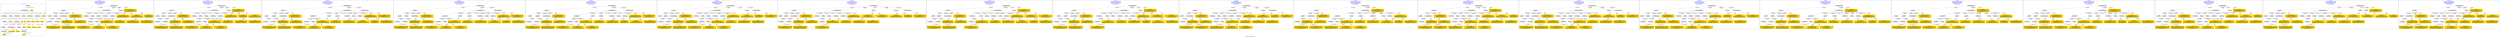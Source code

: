 digraph n0 {
fontcolor="blue"
remincross="true"
label="s25-s-oakland-museum-paintings.json"
subgraph cluster_0 {
label="1-correct model"
n2[style="filled",color="white",fillcolor="lightgray",label="E12_Production1"];
n3[style="filled",color="white",fillcolor="lightgray",label="E21_Person1"];
n4[style="filled",color="white",fillcolor="lightgray",label="E55_Type1"];
n5[style="filled",color="white",fillcolor="lightgray",label="E52_Time-Span3"];
n6[style="filled",color="white",fillcolor="lightgray",label="E69_Death1"];
n7[style="filled",color="white",fillcolor="lightgray",label="E82_Actor_Appellation1"];
n8[style="filled",color="white",fillcolor="lightgray",label="E67_Birth1"];
n9[shape="plaintext",style="filled",fillcolor="gold",label="Artist_URI"];
n10[style="filled",color="white",fillcolor="lightgray",label="E22_Man-Made_Object1"];
n11[style="filled",color="white",fillcolor="lightgray",label="E35_Title1"];
n12[style="filled",color="white",fillcolor="lightgray",label="E8_Acquisition1"];
n13[style="filled",color="white",fillcolor="lightgray",label="E55_Type2"];
n14[style="filled",color="white",fillcolor="lightgray",label="E54_Dimension1"];
n15[style="filled",color="white",fillcolor="lightgray",label="E34_Inscription1"];
n16[shape="plaintext",style="filled",fillcolor="gold",label="Object_uri"];
n17[shape="plaintext",style="filled",fillcolor="gold",label="Inscription"];
n18[shape="plaintext",style="filled",fillcolor="gold",label="Title"];
n19[style="filled",color="white",fillcolor="lightgray",label="E38_Image1"];
n20[shape="plaintext",style="filled",fillcolor="gold",label="Pic_URL"];
n21[style="filled",color="white",fillcolor="lightgray",label="E52_Time-Span1"];
n22[shape="plaintext",style="filled",fillcolor="gold",label="BirthDate"];
n23[style="filled",color="white",fillcolor="lightgray",label="E52_Time-Span2"];
n24[shape="plaintext",style="filled",fillcolor="gold",label="DeathDate"];
n25[shape="plaintext",style="filled",fillcolor="gold",label="Date_made"];
n26[shape="plaintext",style="filled",fillcolor="gold",label="Dimensions"];
n27[shape="plaintext",style="filled",fillcolor="gold",label="Subtype_URI"];
n28[shape="plaintext",style="filled",fillcolor="gold",label="Subtype_of_Art"];
n29[shape="plaintext",style="filled",fillcolor="gold",label="Type_URI"];
n30[shape="plaintext",style="filled",fillcolor="gold",label="Type_of_Art"];
n31[shape="plaintext",style="filled",fillcolor="gold",label="Artist_Appellation_URI"];
n32[shape="plaintext",style="filled",fillcolor="gold",label="ArtistName"];
n33[shape="plaintext",style="filled",fillcolor="gold",label="Credit"];
}
subgraph cluster_1 {
label="candidate 0\nlink coherence:0.8709677419354839\nnode coherence:0.9310344827586207\nconfidence:0.3501777105168484\nmapping score:0.458320731091823\ncost:30.99939\n-precision:0.61-recall:0.61"
n35[style="filled",color="white",fillcolor="lightgray",label="E12_Production1"];
n36[style="filled",color="white",fillcolor="lightgray",label="E52_Time-Span2"];
n37[style="filled",color="white",fillcolor="lightgray",label="E55_Type1"];
n38[style="filled",color="white",fillcolor="lightgray",label="E21_Person1"];
n39[style="filled",color="white",fillcolor="lightgray",label="E67_Birth1"];
n40[style="filled",color="white",fillcolor="lightgray",label="E69_Death1"];
n41[style="filled",color="white",fillcolor="lightgray",label="E82_Actor_Appellation1"];
n42[style="filled",color="white",fillcolor="lightgray",label="E22_Man-Made_Object1"];
n43[style="filled",color="white",fillcolor="lightgray",label="E35_Title1"];
n44[style="filled",color="white",fillcolor="lightgray",label="E38_Image1"];
n45[style="filled",color="white",fillcolor="lightgray",label="E54_Dimension1"];
n46[style="filled",color="white",fillcolor="lightgray",label="E8_Acquisition1"];
n47[style="filled",color="white",fillcolor="lightgray",label="E33_Linguistic_Object2"];
n48[style="filled",color="white",fillcolor="lightgray",label="E55_Type2"];
n49[style="filled",color="white",fillcolor="lightgray",label="E52_Time-Span1"];
n50[style="filled",color="white",fillcolor="lightgray",label="E52_Time-Span3"];
n51[shape="plaintext",style="filled",fillcolor="gold",label="Subtype_URI\n[E57_Material,classLink,0.425]\n[E55_Type,classLink,0.389]\n[E74_Group,classLink,0.185]\n[E29_Design_or_Procedure,P3_has_note,0.001]"];
n52[shape="plaintext",style="filled",fillcolor="gold",label="Type_of_Art\n[E55_Type,label,0.507]\n[E55_Type,classLink,0.254]\n[E33_Linguistic_Object,P3_has_note,0.141]\n[E73_Information_Object,P3_has_note,0.098]"];
n53[shape="plaintext",style="filled",fillcolor="gold",label="Title\n[E35_Title,label,0.288]\n[E73_Information_Object,P3_has_note,0.284]\n[E22_Man-Made_Object,P3_has_note,0.27]\n[E33_Linguistic_Object,P3_has_note,0.158]"];
n54[shape="plaintext",style="filled",fillcolor="gold",label="Type_URI\n[E55_Type,classLink,0.647]\n[E57_Material,classLink,0.167]\n[E74_Group,classLink,0.164]\n[E55_Type,label,0.022]"];
n55[shape="plaintext",style="filled",fillcolor="gold",label="Date_made\n[E52_Time-Span,P82_at_some_time_within,0.559]\n[E52_Time-Span,P82b_end_of_the_end,0.21]\n[E52_Time-Span,P82a_begin_of_the_begin,0.124]\n[E33_Linguistic_Object,P3_has_note,0.107]"];
n56[shape="plaintext",style="filled",fillcolor="gold",label="Inscription\n[E73_Information_Object,P3_has_note,0.3]\n[E22_Man-Made_Object,P3_has_note,0.276]\n[E35_Title,label,0.222]\n[E33_Linguistic_Object,P3_has_note,0.202]"];
n57[shape="plaintext",style="filled",fillcolor="gold",label="DeathDate\n[E52_Time-Span,P82b_end_of_the_end,0.304]\n[E12_Production,P3_has_note,0.302]\n[E52_Time-Span,P82_at_some_time_within,0.272]\n[E35_Title,label,0.121]"];
n58[shape="plaintext",style="filled",fillcolor="gold",label="ArtistName\n[E82_Actor_Appellation,label,0.434]\n[E73_Information_Object,P3_has_note,0.212]\n[E22_Man-Made_Object,P3_has_note,0.2]\n[E8_Acquisition,P3_has_note,0.154]"];
n59[shape="plaintext",style="filled",fillcolor="gold",label="BirthDate\n[E52_Time-Span,P82_at_some_time_within,0.398]\n[E52_Time-Span,P82a_begin_of_the_begin,0.268]\n[E52_Time-Span,P82b_end_of_the_end,0.212]\n[E52_Time-Span,label,0.123]"];
n60[shape="plaintext",style="filled",fillcolor="gold",label="Credit\n[E30_Right,P3_has_note,0.44]\n[E8_Acquisition,P3_has_note,0.411]\n[E73_Information_Object,P3_has_note,0.078]\n[E22_Man-Made_Object,P3_has_note,0.071]"];
n61[shape="plaintext",style="filled",fillcolor="gold",label="Pic_URL\n[E38_Image,classLink,0.533]\n[E39_Actor,classLink,0.193]\n[E22_Man-Made_Object,classLink,0.138]\n[E78_Collection,classLink,0.137]"];
n62[shape="plaintext",style="filled",fillcolor="gold",label="Object_uri\n[E30_Right,P3_has_note,0.424]\n[E82_Actor_Appellation,label,0.281]\n[E22_Man-Made_Object,classLink,0.15]\n[E8_Acquisition,P3_has_note,0.144]"];
n63[shape="plaintext",style="filled",fillcolor="gold",label="Dimensions\n[E54_Dimension,P3_has_note,0.63]\n[E22_Man-Made_Object,P3_has_note,0.164]\n[E73_Information_Object,P3_has_note,0.147]\n[E34_Inscription,P3_has_note,0.059]"];
n64[shape="plaintext",style="filled",fillcolor="gold",label="Artist_Appellation_URI\n[E82_Actor_Appellation,classLink,0.925]\n[E21_Person,classLink,0.051]\n[E30_Right,P3_has_note,0.016]\n[E73_Information_Object,P3_has_note,0.009]"];
n65[shape="plaintext",style="filled",fillcolor="gold",label="Artist_URI\n[E21_Person,classLink,0.499]\n[E82_Actor_Appellation,classLink,0.286]\n[E30_Right,P3_has_note,0.159]\n[E22_Man-Made_Object,P3_has_note,0.056]"];
n66[shape="plaintext",style="filled",fillcolor="gold",label="Subtype_of_Art\n[E55_Type,label,0.335]\n[E29_Design_or_Procedure,P3_has_note,0.294]\n[E57_Material,label,0.229]\n[E57_Material,classLink,0.142]"];
}
subgraph cluster_2 {
label="candidate 1\nlink coherence:0.8709677419354839\nnode coherence:0.9310344827586207\nconfidence:0.3501777105168484\nmapping score:0.458320731091823\ncost:30.9994\n-precision:0.61-recall:0.61"
n68[style="filled",color="white",fillcolor="lightgray",label="E12_Production1"];
n69[style="filled",color="white",fillcolor="lightgray",label="E52_Time-Span2"];
n70[style="filled",color="white",fillcolor="lightgray",label="E55_Type1"];
n71[style="filled",color="white",fillcolor="lightgray",label="E21_Person1"];
n72[style="filled",color="white",fillcolor="lightgray",label="E67_Birth1"];
n73[style="filled",color="white",fillcolor="lightgray",label="E69_Death1"];
n74[style="filled",color="white",fillcolor="lightgray",label="E82_Actor_Appellation1"];
n75[style="filled",color="white",fillcolor="lightgray",label="E22_Man-Made_Object1"];
n76[style="filled",color="white",fillcolor="lightgray",label="E35_Title1"];
n77[style="filled",color="white",fillcolor="lightgray",label="E38_Image1"];
n78[style="filled",color="white",fillcolor="lightgray",label="E54_Dimension1"];
n79[style="filled",color="white",fillcolor="lightgray",label="E8_Acquisition1"];
n80[style="filled",color="white",fillcolor="lightgray",label="E33_Linguistic_Object1"];
n81[style="filled",color="white",fillcolor="lightgray",label="E55_Type3"];
n82[style="filled",color="white",fillcolor="lightgray",label="E52_Time-Span1"];
n83[style="filled",color="white",fillcolor="lightgray",label="E52_Time-Span3"];
n84[shape="plaintext",style="filled",fillcolor="gold",label="Subtype_URI\n[E57_Material,classLink,0.425]\n[E55_Type,classLink,0.389]\n[E74_Group,classLink,0.185]\n[E29_Design_or_Procedure,P3_has_note,0.001]"];
n85[shape="plaintext",style="filled",fillcolor="gold",label="Title\n[E35_Title,label,0.288]\n[E73_Information_Object,P3_has_note,0.284]\n[E22_Man-Made_Object,P3_has_note,0.27]\n[E33_Linguistic_Object,P3_has_note,0.158]"];
n86[shape="plaintext",style="filled",fillcolor="gold",label="Date_made\n[E52_Time-Span,P82_at_some_time_within,0.559]\n[E52_Time-Span,P82b_end_of_the_end,0.21]\n[E52_Time-Span,P82a_begin_of_the_begin,0.124]\n[E33_Linguistic_Object,P3_has_note,0.107]"];
n87[shape="plaintext",style="filled",fillcolor="gold",label="DeathDate\n[E52_Time-Span,P82b_end_of_the_end,0.304]\n[E12_Production,P3_has_note,0.302]\n[E52_Time-Span,P82_at_some_time_within,0.272]\n[E35_Title,label,0.121]"];
n88[shape="plaintext",style="filled",fillcolor="gold",label="ArtistName\n[E82_Actor_Appellation,label,0.434]\n[E73_Information_Object,P3_has_note,0.212]\n[E22_Man-Made_Object,P3_has_note,0.2]\n[E8_Acquisition,P3_has_note,0.154]"];
n89[shape="plaintext",style="filled",fillcolor="gold",label="BirthDate\n[E52_Time-Span,P82_at_some_time_within,0.398]\n[E52_Time-Span,P82a_begin_of_the_begin,0.268]\n[E52_Time-Span,P82b_end_of_the_end,0.212]\n[E52_Time-Span,label,0.123]"];
n90[shape="plaintext",style="filled",fillcolor="gold",label="Credit\n[E30_Right,P3_has_note,0.44]\n[E8_Acquisition,P3_has_note,0.411]\n[E73_Information_Object,P3_has_note,0.078]\n[E22_Man-Made_Object,P3_has_note,0.071]"];
n91[shape="plaintext",style="filled",fillcolor="gold",label="Pic_URL\n[E38_Image,classLink,0.533]\n[E39_Actor,classLink,0.193]\n[E22_Man-Made_Object,classLink,0.138]\n[E78_Collection,classLink,0.137]"];
n92[shape="plaintext",style="filled",fillcolor="gold",label="Object_uri\n[E30_Right,P3_has_note,0.424]\n[E82_Actor_Appellation,label,0.281]\n[E22_Man-Made_Object,classLink,0.15]\n[E8_Acquisition,P3_has_note,0.144]"];
n93[shape="plaintext",style="filled",fillcolor="gold",label="Dimensions\n[E54_Dimension,P3_has_note,0.63]\n[E22_Man-Made_Object,P3_has_note,0.164]\n[E73_Information_Object,P3_has_note,0.147]\n[E34_Inscription,P3_has_note,0.059]"];
n94[shape="plaintext",style="filled",fillcolor="gold",label="Artist_Appellation_URI\n[E82_Actor_Appellation,classLink,0.925]\n[E21_Person,classLink,0.051]\n[E30_Right,P3_has_note,0.016]\n[E73_Information_Object,P3_has_note,0.009]"];
n95[shape="plaintext",style="filled",fillcolor="gold",label="Type_URI\n[E55_Type,classLink,0.647]\n[E57_Material,classLink,0.167]\n[E74_Group,classLink,0.164]\n[E55_Type,label,0.022]"];
n96[shape="plaintext",style="filled",fillcolor="gold",label="Inscription\n[E73_Information_Object,P3_has_note,0.3]\n[E22_Man-Made_Object,P3_has_note,0.276]\n[E35_Title,label,0.222]\n[E33_Linguistic_Object,P3_has_note,0.202]"];
n97[shape="plaintext",style="filled",fillcolor="gold",label="Type_of_Art\n[E55_Type,label,0.507]\n[E55_Type,classLink,0.254]\n[E33_Linguistic_Object,P3_has_note,0.141]\n[E73_Information_Object,P3_has_note,0.098]"];
n98[shape="plaintext",style="filled",fillcolor="gold",label="Artist_URI\n[E21_Person,classLink,0.499]\n[E82_Actor_Appellation,classLink,0.286]\n[E30_Right,P3_has_note,0.159]\n[E22_Man-Made_Object,P3_has_note,0.056]"];
n99[shape="plaintext",style="filled",fillcolor="gold",label="Subtype_of_Art\n[E55_Type,label,0.335]\n[E29_Design_or_Procedure,P3_has_note,0.294]\n[E57_Material,label,0.229]\n[E57_Material,classLink,0.142]"];
}
subgraph cluster_3 {
label="candidate 10\nlink coherence:0.8125\nnode coherence:0.9310344827586207\nconfidence:0.3501777105168484\nmapping score:0.458320731091823\ncost:130.99938\n-precision:0.62-recall:0.65"
n101[style="filled",color="white",fillcolor="lightgray",label="E12_Production1"];
n102[style="filled",color="white",fillcolor="lightgray",label="E52_Time-Span2"];
n103[style="filled",color="white",fillcolor="lightgray",label="E55_Type1"];
n104[style="filled",color="white",fillcolor="lightgray",label="E21_Person1"];
n105[style="filled",color="white",fillcolor="lightgray",label="E67_Birth1"];
n106[style="filled",color="white",fillcolor="lightgray",label="E69_Death1"];
n107[style="filled",color="white",fillcolor="lightgray",label="E82_Actor_Appellation1"];
n108[style="filled",color="white",fillcolor="lightgray",label="E22_Man-Made_Object1"];
n109[style="filled",color="white",fillcolor="lightgray",label="E35_Title1"];
n110[style="filled",color="white",fillcolor="lightgray",label="E38_Image1"];
n111[style="filled",color="white",fillcolor="lightgray",label="E54_Dimension1"];
n112[style="filled",color="white",fillcolor="lightgray",label="E55_Type2"];
n113[style="filled",color="white",fillcolor="lightgray",label="E8_Acquisition1"];
n114[style="filled",color="white",fillcolor="lightgray",label="E33_Linguistic_Object2"];
n115[style="filled",color="white",fillcolor="lightgray",label="E52_Time-Span1"];
n116[style="filled",color="white",fillcolor="lightgray",label="E52_Time-Span3"];
n117[style="filled",color="white",fillcolor="lightgray",label="E33_Linguistic_Object1"];
n118[shape="plaintext",style="filled",fillcolor="gold",label="Subtype_URI\n[E57_Material,classLink,0.425]\n[E55_Type,classLink,0.389]\n[E74_Group,classLink,0.185]\n[E29_Design_or_Procedure,P3_has_note,0.001]"];
n119[shape="plaintext",style="filled",fillcolor="gold",label="Type_of_Art\n[E55_Type,label,0.507]\n[E55_Type,classLink,0.254]\n[E33_Linguistic_Object,P3_has_note,0.141]\n[E73_Information_Object,P3_has_note,0.098]"];
n120[shape="plaintext",style="filled",fillcolor="gold",label="Title\n[E35_Title,label,0.288]\n[E73_Information_Object,P3_has_note,0.284]\n[E22_Man-Made_Object,P3_has_note,0.27]\n[E33_Linguistic_Object,P3_has_note,0.158]"];
n121[shape="plaintext",style="filled",fillcolor="gold",label="Type_URI\n[E55_Type,classLink,0.647]\n[E57_Material,classLink,0.167]\n[E74_Group,classLink,0.164]\n[E55_Type,label,0.022]"];
n122[shape="plaintext",style="filled",fillcolor="gold",label="Date_made\n[E52_Time-Span,P82_at_some_time_within,0.559]\n[E52_Time-Span,P82b_end_of_the_end,0.21]\n[E52_Time-Span,P82a_begin_of_the_begin,0.124]\n[E33_Linguistic_Object,P3_has_note,0.107]"];
n123[shape="plaintext",style="filled",fillcolor="gold",label="DeathDate\n[E52_Time-Span,P82b_end_of_the_end,0.304]\n[E12_Production,P3_has_note,0.302]\n[E52_Time-Span,P82_at_some_time_within,0.272]\n[E35_Title,label,0.121]"];
n124[shape="plaintext",style="filled",fillcolor="gold",label="ArtistName\n[E82_Actor_Appellation,label,0.434]\n[E73_Information_Object,P3_has_note,0.212]\n[E22_Man-Made_Object,P3_has_note,0.2]\n[E8_Acquisition,P3_has_note,0.154]"];
n125[shape="plaintext",style="filled",fillcolor="gold",label="BirthDate\n[E52_Time-Span,P82_at_some_time_within,0.398]\n[E52_Time-Span,P82a_begin_of_the_begin,0.268]\n[E52_Time-Span,P82b_end_of_the_end,0.212]\n[E52_Time-Span,label,0.123]"];
n126[shape="plaintext",style="filled",fillcolor="gold",label="Credit\n[E30_Right,P3_has_note,0.44]\n[E8_Acquisition,P3_has_note,0.411]\n[E73_Information_Object,P3_has_note,0.078]\n[E22_Man-Made_Object,P3_has_note,0.071]"];
n127[shape="plaintext",style="filled",fillcolor="gold",label="Pic_URL\n[E38_Image,classLink,0.533]\n[E39_Actor,classLink,0.193]\n[E22_Man-Made_Object,classLink,0.138]\n[E78_Collection,classLink,0.137]"];
n128[shape="plaintext",style="filled",fillcolor="gold",label="Object_uri\n[E30_Right,P3_has_note,0.424]\n[E82_Actor_Appellation,label,0.281]\n[E22_Man-Made_Object,classLink,0.15]\n[E8_Acquisition,P3_has_note,0.144]"];
n129[shape="plaintext",style="filled",fillcolor="gold",label="Dimensions\n[E54_Dimension,P3_has_note,0.63]\n[E22_Man-Made_Object,P3_has_note,0.164]\n[E73_Information_Object,P3_has_note,0.147]\n[E34_Inscription,P3_has_note,0.059]"];
n130[shape="plaintext",style="filled",fillcolor="gold",label="Artist_Appellation_URI\n[E82_Actor_Appellation,classLink,0.925]\n[E21_Person,classLink,0.051]\n[E30_Right,P3_has_note,0.016]\n[E73_Information_Object,P3_has_note,0.009]"];
n131[shape="plaintext",style="filled",fillcolor="gold",label="Inscription\n[E73_Information_Object,P3_has_note,0.3]\n[E22_Man-Made_Object,P3_has_note,0.276]\n[E35_Title,label,0.222]\n[E33_Linguistic_Object,P3_has_note,0.202]"];
n132[shape="plaintext",style="filled",fillcolor="gold",label="Artist_URI\n[E21_Person,classLink,0.499]\n[E82_Actor_Appellation,classLink,0.286]\n[E30_Right,P3_has_note,0.159]\n[E22_Man-Made_Object,P3_has_note,0.056]"];
n133[shape="plaintext",style="filled",fillcolor="gold",label="Subtype_of_Art\n[E55_Type,label,0.335]\n[E29_Design_or_Procedure,P3_has_note,0.294]\n[E57_Material,label,0.229]\n[E57_Material,classLink,0.142]"];
}
subgraph cluster_4 {
label="candidate 11\nlink coherence:0.8125\nnode coherence:0.9310344827586207\nconfidence:0.3501777105168484\nmapping score:0.458320731091823\ncost:130.99939\n-precision:0.62-recall:0.65"
n135[style="filled",color="white",fillcolor="lightgray",label="E12_Production1"];
n136[style="filled",color="white",fillcolor="lightgray",label="E52_Time-Span2"];
n137[style="filled",color="white",fillcolor="lightgray",label="E55_Type1"];
n138[style="filled",color="white",fillcolor="lightgray",label="E21_Person1"];
n139[style="filled",color="white",fillcolor="lightgray",label="E67_Birth1"];
n140[style="filled",color="white",fillcolor="lightgray",label="E69_Death1"];
n141[style="filled",color="white",fillcolor="lightgray",label="E82_Actor_Appellation1"];
n142[style="filled",color="white",fillcolor="lightgray",label="E22_Man-Made_Object1"];
n143[style="filled",color="white",fillcolor="lightgray",label="E35_Title1"];
n144[style="filled",color="white",fillcolor="lightgray",label="E38_Image1"];
n145[style="filled",color="white",fillcolor="lightgray",label="E54_Dimension1"];
n146[style="filled",color="white",fillcolor="lightgray",label="E55_Type2"];
n147[style="filled",color="white",fillcolor="lightgray",label="E8_Acquisition1"];
n148[style="filled",color="white",fillcolor="lightgray",label="E33_Linguistic_Object1"];
n149[style="filled",color="white",fillcolor="lightgray",label="E52_Time-Span1"];
n150[style="filled",color="white",fillcolor="lightgray",label="E52_Time-Span3"];
n151[style="filled",color="white",fillcolor="lightgray",label="E33_Linguistic_Object2"];
n152[shape="plaintext",style="filled",fillcolor="gold",label="Subtype_URI\n[E57_Material,classLink,0.425]\n[E55_Type,classLink,0.389]\n[E74_Group,classLink,0.185]\n[E29_Design_or_Procedure,P3_has_note,0.001]"];
n153[shape="plaintext",style="filled",fillcolor="gold",label="Type_of_Art\n[E55_Type,label,0.507]\n[E55_Type,classLink,0.254]\n[E33_Linguistic_Object,P3_has_note,0.141]\n[E73_Information_Object,P3_has_note,0.098]"];
n154[shape="plaintext",style="filled",fillcolor="gold",label="Title\n[E35_Title,label,0.288]\n[E73_Information_Object,P3_has_note,0.284]\n[E22_Man-Made_Object,P3_has_note,0.27]\n[E33_Linguistic_Object,P3_has_note,0.158]"];
n155[shape="plaintext",style="filled",fillcolor="gold",label="Type_URI\n[E55_Type,classLink,0.647]\n[E57_Material,classLink,0.167]\n[E74_Group,classLink,0.164]\n[E55_Type,label,0.022]"];
n156[shape="plaintext",style="filled",fillcolor="gold",label="Date_made\n[E52_Time-Span,P82_at_some_time_within,0.559]\n[E52_Time-Span,P82b_end_of_the_end,0.21]\n[E52_Time-Span,P82a_begin_of_the_begin,0.124]\n[E33_Linguistic_Object,P3_has_note,0.107]"];
n157[shape="plaintext",style="filled",fillcolor="gold",label="Inscription\n[E73_Information_Object,P3_has_note,0.3]\n[E22_Man-Made_Object,P3_has_note,0.276]\n[E35_Title,label,0.222]\n[E33_Linguistic_Object,P3_has_note,0.202]"];
n158[shape="plaintext",style="filled",fillcolor="gold",label="DeathDate\n[E52_Time-Span,P82b_end_of_the_end,0.304]\n[E12_Production,P3_has_note,0.302]\n[E52_Time-Span,P82_at_some_time_within,0.272]\n[E35_Title,label,0.121]"];
n159[shape="plaintext",style="filled",fillcolor="gold",label="ArtistName\n[E82_Actor_Appellation,label,0.434]\n[E73_Information_Object,P3_has_note,0.212]\n[E22_Man-Made_Object,P3_has_note,0.2]\n[E8_Acquisition,P3_has_note,0.154]"];
n160[shape="plaintext",style="filled",fillcolor="gold",label="BirthDate\n[E52_Time-Span,P82_at_some_time_within,0.398]\n[E52_Time-Span,P82a_begin_of_the_begin,0.268]\n[E52_Time-Span,P82b_end_of_the_end,0.212]\n[E52_Time-Span,label,0.123]"];
n161[shape="plaintext",style="filled",fillcolor="gold",label="Credit\n[E30_Right,P3_has_note,0.44]\n[E8_Acquisition,P3_has_note,0.411]\n[E73_Information_Object,P3_has_note,0.078]\n[E22_Man-Made_Object,P3_has_note,0.071]"];
n162[shape="plaintext",style="filled",fillcolor="gold",label="Pic_URL\n[E38_Image,classLink,0.533]\n[E39_Actor,classLink,0.193]\n[E22_Man-Made_Object,classLink,0.138]\n[E78_Collection,classLink,0.137]"];
n163[shape="plaintext",style="filled",fillcolor="gold",label="Object_uri\n[E30_Right,P3_has_note,0.424]\n[E82_Actor_Appellation,label,0.281]\n[E22_Man-Made_Object,classLink,0.15]\n[E8_Acquisition,P3_has_note,0.144]"];
n164[shape="plaintext",style="filled",fillcolor="gold",label="Dimensions\n[E54_Dimension,P3_has_note,0.63]\n[E22_Man-Made_Object,P3_has_note,0.164]\n[E73_Information_Object,P3_has_note,0.147]\n[E34_Inscription,P3_has_note,0.059]"];
n165[shape="plaintext",style="filled",fillcolor="gold",label="Artist_Appellation_URI\n[E82_Actor_Appellation,classLink,0.925]\n[E21_Person,classLink,0.051]\n[E30_Right,P3_has_note,0.016]\n[E73_Information_Object,P3_has_note,0.009]"];
n166[shape="plaintext",style="filled",fillcolor="gold",label="Artist_URI\n[E21_Person,classLink,0.499]\n[E82_Actor_Appellation,classLink,0.286]\n[E30_Right,P3_has_note,0.159]\n[E22_Man-Made_Object,P3_has_note,0.056]"];
n167[shape="plaintext",style="filled",fillcolor="gold",label="Subtype_of_Art\n[E55_Type,label,0.335]\n[E29_Design_or_Procedure,P3_has_note,0.294]\n[E57_Material,label,0.229]\n[E57_Material,classLink,0.142]"];
}
subgraph cluster_5 {
label="candidate 12\nlink coherence:0.8125\nnode coherence:0.9310344827586207\nconfidence:0.3501777105168484\nmapping score:0.458320731091823\ncost:130.9994\n-precision:0.62-recall:0.65"
n169[style="filled",color="white",fillcolor="lightgray",label="E12_Production1"];
n170[style="filled",color="white",fillcolor="lightgray",label="E52_Time-Span2"];
n171[style="filled",color="white",fillcolor="lightgray",label="E55_Type1"];
n172[style="filled",color="white",fillcolor="lightgray",label="E21_Person1"];
n173[style="filled",color="white",fillcolor="lightgray",label="E67_Birth1"];
n174[style="filled",color="white",fillcolor="lightgray",label="E69_Death1"];
n175[style="filled",color="white",fillcolor="lightgray",label="E82_Actor_Appellation1"];
n176[style="filled",color="white",fillcolor="lightgray",label="E22_Man-Made_Object1"];
n177[style="filled",color="white",fillcolor="lightgray",label="E35_Title1"];
n178[style="filled",color="white",fillcolor="lightgray",label="E38_Image1"];
n179[style="filled",color="white",fillcolor="lightgray",label="E54_Dimension1"];
n180[style="filled",color="white",fillcolor="lightgray",label="E55_Type3"];
n181[style="filled",color="white",fillcolor="lightgray",label="E8_Acquisition1"];
n182[style="filled",color="white",fillcolor="lightgray",label="E33_Linguistic_Object2"];
n183[style="filled",color="white",fillcolor="lightgray",label="E52_Time-Span1"];
n184[style="filled",color="white",fillcolor="lightgray",label="E52_Time-Span3"];
n185[style="filled",color="white",fillcolor="lightgray",label="E33_Linguistic_Object1"];
n186[shape="plaintext",style="filled",fillcolor="gold",label="Subtype_URI\n[E57_Material,classLink,0.425]\n[E55_Type,classLink,0.389]\n[E74_Group,classLink,0.185]\n[E29_Design_or_Procedure,P3_has_note,0.001]"];
n187[shape="plaintext",style="filled",fillcolor="gold",label="Title\n[E35_Title,label,0.288]\n[E73_Information_Object,P3_has_note,0.284]\n[E22_Man-Made_Object,P3_has_note,0.27]\n[E33_Linguistic_Object,P3_has_note,0.158]"];
n188[shape="plaintext",style="filled",fillcolor="gold",label="Date_made\n[E52_Time-Span,P82_at_some_time_within,0.559]\n[E52_Time-Span,P82b_end_of_the_end,0.21]\n[E52_Time-Span,P82a_begin_of_the_begin,0.124]\n[E33_Linguistic_Object,P3_has_note,0.107]"];
n189[shape="plaintext",style="filled",fillcolor="gold",label="DeathDate\n[E52_Time-Span,P82b_end_of_the_end,0.304]\n[E12_Production,P3_has_note,0.302]\n[E52_Time-Span,P82_at_some_time_within,0.272]\n[E35_Title,label,0.121]"];
n190[shape="plaintext",style="filled",fillcolor="gold",label="ArtistName\n[E82_Actor_Appellation,label,0.434]\n[E73_Information_Object,P3_has_note,0.212]\n[E22_Man-Made_Object,P3_has_note,0.2]\n[E8_Acquisition,P3_has_note,0.154]"];
n191[shape="plaintext",style="filled",fillcolor="gold",label="BirthDate\n[E52_Time-Span,P82_at_some_time_within,0.398]\n[E52_Time-Span,P82a_begin_of_the_begin,0.268]\n[E52_Time-Span,P82b_end_of_the_end,0.212]\n[E52_Time-Span,label,0.123]"];
n192[shape="plaintext",style="filled",fillcolor="gold",label="Credit\n[E30_Right,P3_has_note,0.44]\n[E8_Acquisition,P3_has_note,0.411]\n[E73_Information_Object,P3_has_note,0.078]\n[E22_Man-Made_Object,P3_has_note,0.071]"];
n193[shape="plaintext",style="filled",fillcolor="gold",label="Pic_URL\n[E38_Image,classLink,0.533]\n[E39_Actor,classLink,0.193]\n[E22_Man-Made_Object,classLink,0.138]\n[E78_Collection,classLink,0.137]"];
n194[shape="plaintext",style="filled",fillcolor="gold",label="Object_uri\n[E30_Right,P3_has_note,0.424]\n[E82_Actor_Appellation,label,0.281]\n[E22_Man-Made_Object,classLink,0.15]\n[E8_Acquisition,P3_has_note,0.144]"];
n195[shape="plaintext",style="filled",fillcolor="gold",label="Dimensions\n[E54_Dimension,P3_has_note,0.63]\n[E22_Man-Made_Object,P3_has_note,0.164]\n[E73_Information_Object,P3_has_note,0.147]\n[E34_Inscription,P3_has_note,0.059]"];
n196[shape="plaintext",style="filled",fillcolor="gold",label="Artist_Appellation_URI\n[E82_Actor_Appellation,classLink,0.925]\n[E21_Person,classLink,0.051]\n[E30_Right,P3_has_note,0.016]\n[E73_Information_Object,P3_has_note,0.009]"];
n197[shape="plaintext",style="filled",fillcolor="gold",label="Type_URI\n[E55_Type,classLink,0.647]\n[E57_Material,classLink,0.167]\n[E74_Group,classLink,0.164]\n[E55_Type,label,0.022]"];
n198[shape="plaintext",style="filled",fillcolor="gold",label="Inscription\n[E73_Information_Object,P3_has_note,0.3]\n[E22_Man-Made_Object,P3_has_note,0.276]\n[E35_Title,label,0.222]\n[E33_Linguistic_Object,P3_has_note,0.202]"];
n199[shape="plaintext",style="filled",fillcolor="gold",label="Type_of_Art\n[E55_Type,label,0.507]\n[E55_Type,classLink,0.254]\n[E33_Linguistic_Object,P3_has_note,0.141]\n[E73_Information_Object,P3_has_note,0.098]"];
n200[shape="plaintext",style="filled",fillcolor="gold",label="Artist_URI\n[E21_Person,classLink,0.499]\n[E82_Actor_Appellation,classLink,0.286]\n[E30_Right,P3_has_note,0.159]\n[E22_Man-Made_Object,P3_has_note,0.056]"];
n201[shape="plaintext",style="filled",fillcolor="gold",label="Subtype_of_Art\n[E55_Type,label,0.335]\n[E29_Design_or_Procedure,P3_has_note,0.294]\n[E57_Material,label,0.229]\n[E57_Material,classLink,0.142]"];
}
subgraph cluster_6 {
label="candidate 13\nlink coherence:0.8125\nnode coherence:0.9310344827586207\nconfidence:0.3501777105168484\nmapping score:0.458320731091823\ncost:130.99941\n-precision:0.59-recall:0.61"
n203[style="filled",color="white",fillcolor="lightgray",label="E12_Production1"];
n204[style="filled",color="white",fillcolor="lightgray",label="E52_Time-Span2"];
n205[style="filled",color="white",fillcolor="lightgray",label="E55_Type1"];
n206[style="filled",color="white",fillcolor="lightgray",label="E21_Person1"];
n207[style="filled",color="white",fillcolor="lightgray",label="E67_Birth1"];
n208[style="filled",color="white",fillcolor="lightgray",label="E69_Death1"];
n209[style="filled",color="white",fillcolor="lightgray",label="E82_Actor_Appellation1"];
n210[style="filled",color="white",fillcolor="lightgray",label="E22_Man-Made_Object1"];
n211[style="filled",color="white",fillcolor="lightgray",label="E35_Title1"];
n212[style="filled",color="white",fillcolor="lightgray",label="E38_Image1"];
n213[style="filled",color="white",fillcolor="lightgray",label="E54_Dimension1"];
n214[style="filled",color="white",fillcolor="lightgray",label="E8_Acquisition1"];
n215[style="filled",color="white",fillcolor="lightgray",label="E33_Linguistic_Object1"];
n216[style="filled",color="white",fillcolor="lightgray",label="E55_Type2"];
n217[style="filled",color="white",fillcolor="lightgray",label="E52_Time-Span1"];
n218[style="filled",color="white",fillcolor="lightgray",label="E52_Time-Span3"];
n219[style="filled",color="white",fillcolor="lightgray",label="E33_Linguistic_Object2"];
n220[shape="plaintext",style="filled",fillcolor="gold",label="Subtype_URI\n[E57_Material,classLink,0.425]\n[E55_Type,classLink,0.389]\n[E74_Group,classLink,0.185]\n[E29_Design_or_Procedure,P3_has_note,0.001]"];
n221[shape="plaintext",style="filled",fillcolor="gold",label="Type_of_Art\n[E55_Type,label,0.507]\n[E55_Type,classLink,0.254]\n[E33_Linguistic_Object,P3_has_note,0.141]\n[E73_Information_Object,P3_has_note,0.098]"];
n222[shape="plaintext",style="filled",fillcolor="gold",label="Title\n[E35_Title,label,0.288]\n[E73_Information_Object,P3_has_note,0.284]\n[E22_Man-Made_Object,P3_has_note,0.27]\n[E33_Linguistic_Object,P3_has_note,0.158]"];
n223[shape="plaintext",style="filled",fillcolor="gold",label="Type_URI\n[E55_Type,classLink,0.647]\n[E57_Material,classLink,0.167]\n[E74_Group,classLink,0.164]\n[E55_Type,label,0.022]"];
n224[shape="plaintext",style="filled",fillcolor="gold",label="Date_made\n[E52_Time-Span,P82_at_some_time_within,0.559]\n[E52_Time-Span,P82b_end_of_the_end,0.21]\n[E52_Time-Span,P82a_begin_of_the_begin,0.124]\n[E33_Linguistic_Object,P3_has_note,0.107]"];
n225[shape="plaintext",style="filled",fillcolor="gold",label="Inscription\n[E73_Information_Object,P3_has_note,0.3]\n[E22_Man-Made_Object,P3_has_note,0.276]\n[E35_Title,label,0.222]\n[E33_Linguistic_Object,P3_has_note,0.202]"];
n226[shape="plaintext",style="filled",fillcolor="gold",label="DeathDate\n[E52_Time-Span,P82b_end_of_the_end,0.304]\n[E12_Production,P3_has_note,0.302]\n[E52_Time-Span,P82_at_some_time_within,0.272]\n[E35_Title,label,0.121]"];
n227[shape="plaintext",style="filled",fillcolor="gold",label="ArtistName\n[E82_Actor_Appellation,label,0.434]\n[E73_Information_Object,P3_has_note,0.212]\n[E22_Man-Made_Object,P3_has_note,0.2]\n[E8_Acquisition,P3_has_note,0.154]"];
n228[shape="plaintext",style="filled",fillcolor="gold",label="BirthDate\n[E52_Time-Span,P82_at_some_time_within,0.398]\n[E52_Time-Span,P82a_begin_of_the_begin,0.268]\n[E52_Time-Span,P82b_end_of_the_end,0.212]\n[E52_Time-Span,label,0.123]"];
n229[shape="plaintext",style="filled",fillcolor="gold",label="Credit\n[E30_Right,P3_has_note,0.44]\n[E8_Acquisition,P3_has_note,0.411]\n[E73_Information_Object,P3_has_note,0.078]\n[E22_Man-Made_Object,P3_has_note,0.071]"];
n230[shape="plaintext",style="filled",fillcolor="gold",label="Pic_URL\n[E38_Image,classLink,0.533]\n[E39_Actor,classLink,0.193]\n[E22_Man-Made_Object,classLink,0.138]\n[E78_Collection,classLink,0.137]"];
n231[shape="plaintext",style="filled",fillcolor="gold",label="Object_uri\n[E30_Right,P3_has_note,0.424]\n[E82_Actor_Appellation,label,0.281]\n[E22_Man-Made_Object,classLink,0.15]\n[E8_Acquisition,P3_has_note,0.144]"];
n232[shape="plaintext",style="filled",fillcolor="gold",label="Dimensions\n[E54_Dimension,P3_has_note,0.63]\n[E22_Man-Made_Object,P3_has_note,0.164]\n[E73_Information_Object,P3_has_note,0.147]\n[E34_Inscription,P3_has_note,0.059]"];
n233[shape="plaintext",style="filled",fillcolor="gold",label="Artist_Appellation_URI\n[E82_Actor_Appellation,classLink,0.925]\n[E21_Person,classLink,0.051]\n[E30_Right,P3_has_note,0.016]\n[E73_Information_Object,P3_has_note,0.009]"];
n234[shape="plaintext",style="filled",fillcolor="gold",label="Artist_URI\n[E21_Person,classLink,0.499]\n[E82_Actor_Appellation,classLink,0.286]\n[E30_Right,P3_has_note,0.159]\n[E22_Man-Made_Object,P3_has_note,0.056]"];
n235[shape="plaintext",style="filled",fillcolor="gold",label="Subtype_of_Art\n[E55_Type,label,0.335]\n[E29_Design_or_Procedure,P3_has_note,0.294]\n[E57_Material,label,0.229]\n[E57_Material,classLink,0.142]"];
}
subgraph cluster_7 {
label="candidate 14\nlink coherence:0.8125\nnode coherence:0.9310344827586207\nconfidence:0.3501777105168484\nmapping score:0.458320731091823\ncost:130.99944\n-precision:0.56-recall:0.58"
n237[style="filled",color="white",fillcolor="lightgray",label="E12_Production1"];
n238[style="filled",color="white",fillcolor="lightgray",label="E52_Time-Span2"];
n239[style="filled",color="white",fillcolor="lightgray",label="E21_Person1"];
n240[style="filled",color="white",fillcolor="lightgray",label="E67_Birth1"];
n241[style="filled",color="white",fillcolor="lightgray",label="E69_Death1"];
n242[style="filled",color="white",fillcolor="lightgray",label="E82_Actor_Appellation1"];
n243[style="filled",color="white",fillcolor="lightgray",label="E22_Man-Made_Object1"];
n244[style="filled",color="white",fillcolor="lightgray",label="E35_Title1"];
n245[style="filled",color="white",fillcolor="lightgray",label="E38_Image1"];
n246[style="filled",color="white",fillcolor="lightgray",label="E54_Dimension1"];
n247[style="filled",color="white",fillcolor="lightgray",label="E8_Acquisition1"];
n248[style="filled",color="white",fillcolor="lightgray",label="E33_Linguistic_Object2"];
n249[style="filled",color="white",fillcolor="lightgray",label="E55_Type1"];
n250[style="filled",color="white",fillcolor="lightgray",label="E55_Type2"];
n251[style="filled",color="white",fillcolor="lightgray",label="E52_Time-Span1"];
n252[style="filled",color="white",fillcolor="lightgray",label="E52_Time-Span3"];
n253[style="filled",color="white",fillcolor="lightgray",label="E33_Linguistic_Object1"];
n254[shape="plaintext",style="filled",fillcolor="gold",label="Subtype_URI\n[E57_Material,classLink,0.425]\n[E55_Type,classLink,0.389]\n[E74_Group,classLink,0.185]\n[E29_Design_or_Procedure,P3_has_note,0.001]"];
n255[shape="plaintext",style="filled",fillcolor="gold",label="Type_of_Art\n[E55_Type,label,0.507]\n[E55_Type,classLink,0.254]\n[E33_Linguistic_Object,P3_has_note,0.141]\n[E73_Information_Object,P3_has_note,0.098]"];
n256[shape="plaintext",style="filled",fillcolor="gold",label="Title\n[E35_Title,label,0.288]\n[E73_Information_Object,P3_has_note,0.284]\n[E22_Man-Made_Object,P3_has_note,0.27]\n[E33_Linguistic_Object,P3_has_note,0.158]"];
n257[shape="plaintext",style="filled",fillcolor="gold",label="Type_URI\n[E55_Type,classLink,0.647]\n[E57_Material,classLink,0.167]\n[E74_Group,classLink,0.164]\n[E55_Type,label,0.022]"];
n258[shape="plaintext",style="filled",fillcolor="gold",label="Date_made\n[E52_Time-Span,P82_at_some_time_within,0.559]\n[E52_Time-Span,P82b_end_of_the_end,0.21]\n[E52_Time-Span,P82a_begin_of_the_begin,0.124]\n[E33_Linguistic_Object,P3_has_note,0.107]"];
n259[shape="plaintext",style="filled",fillcolor="gold",label="DeathDate\n[E52_Time-Span,P82b_end_of_the_end,0.304]\n[E12_Production,P3_has_note,0.302]\n[E52_Time-Span,P82_at_some_time_within,0.272]\n[E35_Title,label,0.121]"];
n260[shape="plaintext",style="filled",fillcolor="gold",label="ArtistName\n[E82_Actor_Appellation,label,0.434]\n[E73_Information_Object,P3_has_note,0.212]\n[E22_Man-Made_Object,P3_has_note,0.2]\n[E8_Acquisition,P3_has_note,0.154]"];
n261[shape="plaintext",style="filled",fillcolor="gold",label="BirthDate\n[E52_Time-Span,P82_at_some_time_within,0.398]\n[E52_Time-Span,P82a_begin_of_the_begin,0.268]\n[E52_Time-Span,P82b_end_of_the_end,0.212]\n[E52_Time-Span,label,0.123]"];
n262[shape="plaintext",style="filled",fillcolor="gold",label="Credit\n[E30_Right,P3_has_note,0.44]\n[E8_Acquisition,P3_has_note,0.411]\n[E73_Information_Object,P3_has_note,0.078]\n[E22_Man-Made_Object,P3_has_note,0.071]"];
n263[shape="plaintext",style="filled",fillcolor="gold",label="Pic_URL\n[E38_Image,classLink,0.533]\n[E39_Actor,classLink,0.193]\n[E22_Man-Made_Object,classLink,0.138]\n[E78_Collection,classLink,0.137]"];
n264[shape="plaintext",style="filled",fillcolor="gold",label="Object_uri\n[E30_Right,P3_has_note,0.424]\n[E82_Actor_Appellation,label,0.281]\n[E22_Man-Made_Object,classLink,0.15]\n[E8_Acquisition,P3_has_note,0.144]"];
n265[shape="plaintext",style="filled",fillcolor="gold",label="Dimensions\n[E54_Dimension,P3_has_note,0.63]\n[E22_Man-Made_Object,P3_has_note,0.164]\n[E73_Information_Object,P3_has_note,0.147]\n[E34_Inscription,P3_has_note,0.059]"];
n266[shape="plaintext",style="filled",fillcolor="gold",label="Artist_Appellation_URI\n[E82_Actor_Appellation,classLink,0.925]\n[E21_Person,classLink,0.051]\n[E30_Right,P3_has_note,0.016]\n[E73_Information_Object,P3_has_note,0.009]"];
n267[shape="plaintext",style="filled",fillcolor="gold",label="Inscription\n[E73_Information_Object,P3_has_note,0.3]\n[E22_Man-Made_Object,P3_has_note,0.276]\n[E35_Title,label,0.222]\n[E33_Linguistic_Object,P3_has_note,0.202]"];
n268[shape="plaintext",style="filled",fillcolor="gold",label="Artist_URI\n[E21_Person,classLink,0.499]\n[E82_Actor_Appellation,classLink,0.286]\n[E30_Right,P3_has_note,0.159]\n[E22_Man-Made_Object,P3_has_note,0.056]"];
n269[shape="plaintext",style="filled",fillcolor="gold",label="Subtype_of_Art\n[E55_Type,label,0.335]\n[E29_Design_or_Procedure,P3_has_note,0.294]\n[E57_Material,label,0.229]\n[E57_Material,classLink,0.142]"];
}
subgraph cluster_8 {
label="candidate 15\nlink coherence:0.8064516129032258\nnode coherence:0.9310344827586207\nconfidence:0.3501777105168484\nmapping score:0.458320731091823\ncost:30.99943\n-precision:0.61-recall:0.61"
n271[style="filled",color="white",fillcolor="lightgray",label="E12_Production1"];
n272[style="filled",color="white",fillcolor="lightgray",label="E52_Time-Span2"];
n273[style="filled",color="white",fillcolor="lightgray",label="E21_Person1"];
n274[style="filled",color="white",fillcolor="lightgray",label="E67_Birth1"];
n275[style="filled",color="white",fillcolor="lightgray",label="E69_Death1"];
n276[style="filled",color="white",fillcolor="lightgray",label="E82_Actor_Appellation1"];
n277[style="filled",color="white",fillcolor="lightgray",label="E22_Man-Made_Object1"];
n278[style="filled",color="white",fillcolor="lightgray",label="E35_Title1"];
n279[style="filled",color="white",fillcolor="lightgray",label="E38_Image1"];
n280[style="filled",color="white",fillcolor="lightgray",label="E54_Dimension1"];
n281[style="filled",color="white",fillcolor="lightgray",label="E55_Type2"];
n282[style="filled",color="white",fillcolor="lightgray",label="E8_Acquisition1"];
n283[style="filled",color="white",fillcolor="lightgray",label="E33_Linguistic_Object2"];
n284[style="filled",color="white",fillcolor="lightgray",label="E55_Type1"];
n285[style="filled",color="white",fillcolor="lightgray",label="E52_Time-Span1"];
n286[style="filled",color="white",fillcolor="lightgray",label="E52_Time-Span3"];
n287[shape="plaintext",style="filled",fillcolor="gold",label="Subtype_URI\n[E57_Material,classLink,0.425]\n[E55_Type,classLink,0.389]\n[E74_Group,classLink,0.185]\n[E29_Design_or_Procedure,P3_has_note,0.001]"];
n288[shape="plaintext",style="filled",fillcolor="gold",label="Type_of_Art\n[E55_Type,label,0.507]\n[E55_Type,classLink,0.254]\n[E33_Linguistic_Object,P3_has_note,0.141]\n[E73_Information_Object,P3_has_note,0.098]"];
n289[shape="plaintext",style="filled",fillcolor="gold",label="Title\n[E35_Title,label,0.288]\n[E73_Information_Object,P3_has_note,0.284]\n[E22_Man-Made_Object,P3_has_note,0.27]\n[E33_Linguistic_Object,P3_has_note,0.158]"];
n290[shape="plaintext",style="filled",fillcolor="gold",label="Type_URI\n[E55_Type,classLink,0.647]\n[E57_Material,classLink,0.167]\n[E74_Group,classLink,0.164]\n[E55_Type,label,0.022]"];
n291[shape="plaintext",style="filled",fillcolor="gold",label="Date_made\n[E52_Time-Span,P82_at_some_time_within,0.559]\n[E52_Time-Span,P82b_end_of_the_end,0.21]\n[E52_Time-Span,P82a_begin_of_the_begin,0.124]\n[E33_Linguistic_Object,P3_has_note,0.107]"];
n292[shape="plaintext",style="filled",fillcolor="gold",label="Inscription\n[E73_Information_Object,P3_has_note,0.3]\n[E22_Man-Made_Object,P3_has_note,0.276]\n[E35_Title,label,0.222]\n[E33_Linguistic_Object,P3_has_note,0.202]"];
n293[shape="plaintext",style="filled",fillcolor="gold",label="DeathDate\n[E52_Time-Span,P82b_end_of_the_end,0.304]\n[E12_Production,P3_has_note,0.302]\n[E52_Time-Span,P82_at_some_time_within,0.272]\n[E35_Title,label,0.121]"];
n294[shape="plaintext",style="filled",fillcolor="gold",label="ArtistName\n[E82_Actor_Appellation,label,0.434]\n[E73_Information_Object,P3_has_note,0.212]\n[E22_Man-Made_Object,P3_has_note,0.2]\n[E8_Acquisition,P3_has_note,0.154]"];
n295[shape="plaintext",style="filled",fillcolor="gold",label="BirthDate\n[E52_Time-Span,P82_at_some_time_within,0.398]\n[E52_Time-Span,P82a_begin_of_the_begin,0.268]\n[E52_Time-Span,P82b_end_of_the_end,0.212]\n[E52_Time-Span,label,0.123]"];
n296[shape="plaintext",style="filled",fillcolor="gold",label="Credit\n[E30_Right,P3_has_note,0.44]\n[E8_Acquisition,P3_has_note,0.411]\n[E73_Information_Object,P3_has_note,0.078]\n[E22_Man-Made_Object,P3_has_note,0.071]"];
n297[shape="plaintext",style="filled",fillcolor="gold",label="Pic_URL\n[E38_Image,classLink,0.533]\n[E39_Actor,classLink,0.193]\n[E22_Man-Made_Object,classLink,0.138]\n[E78_Collection,classLink,0.137]"];
n298[shape="plaintext",style="filled",fillcolor="gold",label="Object_uri\n[E30_Right,P3_has_note,0.424]\n[E82_Actor_Appellation,label,0.281]\n[E22_Man-Made_Object,classLink,0.15]\n[E8_Acquisition,P3_has_note,0.144]"];
n299[shape="plaintext",style="filled",fillcolor="gold",label="Dimensions\n[E54_Dimension,P3_has_note,0.63]\n[E22_Man-Made_Object,P3_has_note,0.164]\n[E73_Information_Object,P3_has_note,0.147]\n[E34_Inscription,P3_has_note,0.059]"];
n300[shape="plaintext",style="filled",fillcolor="gold",label="Artist_Appellation_URI\n[E82_Actor_Appellation,classLink,0.925]\n[E21_Person,classLink,0.051]\n[E30_Right,P3_has_note,0.016]\n[E73_Information_Object,P3_has_note,0.009]"];
n301[shape="plaintext",style="filled",fillcolor="gold",label="Artist_URI\n[E21_Person,classLink,0.499]\n[E82_Actor_Appellation,classLink,0.286]\n[E30_Right,P3_has_note,0.159]\n[E22_Man-Made_Object,P3_has_note,0.056]"];
n302[shape="plaintext",style="filled",fillcolor="gold",label="Subtype_of_Art\n[E55_Type,label,0.335]\n[E29_Design_or_Procedure,P3_has_note,0.294]\n[E57_Material,label,0.229]\n[E57_Material,classLink,0.142]"];
}
subgraph cluster_9 {
label="candidate 16\nlink coherence:0.8064516129032258\nnode coherence:0.9310344827586207\nconfidence:0.3501777105168484\nmapping score:0.458320731091823\ncost:30.99945\n-precision:0.61-recall:0.61"
n304[style="filled",color="white",fillcolor="lightgray",label="E12_Production1"];
n305[style="filled",color="white",fillcolor="lightgray",label="E52_Time-Span2"];
n306[style="filled",color="white",fillcolor="lightgray",label="E21_Person1"];
n307[style="filled",color="white",fillcolor="lightgray",label="E67_Birth1"];
n308[style="filled",color="white",fillcolor="lightgray",label="E69_Death1"];
n309[style="filled",color="white",fillcolor="lightgray",label="E82_Actor_Appellation1"];
n310[style="filled",color="white",fillcolor="lightgray",label="E22_Man-Made_Object1"];
n311[style="filled",color="white",fillcolor="lightgray",label="E35_Title1"];
n312[style="filled",color="white",fillcolor="lightgray",label="E38_Image1"];
n313[style="filled",color="white",fillcolor="lightgray",label="E54_Dimension1"];
n314[style="filled",color="white",fillcolor="lightgray",label="E55_Type3"];
n315[style="filled",color="white",fillcolor="lightgray",label="E8_Acquisition1"];
n316[style="filled",color="white",fillcolor="lightgray",label="E33_Linguistic_Object2"];
n317[style="filled",color="white",fillcolor="lightgray",label="E55_Type1"];
n318[style="filled",color="white",fillcolor="lightgray",label="E52_Time-Span1"];
n319[style="filled",color="white",fillcolor="lightgray",label="E52_Time-Span3"];
n320[shape="plaintext",style="filled",fillcolor="gold",label="Subtype_URI\n[E57_Material,classLink,0.425]\n[E55_Type,classLink,0.389]\n[E74_Group,classLink,0.185]\n[E29_Design_or_Procedure,P3_has_note,0.001]"];
n321[shape="plaintext",style="filled",fillcolor="gold",label="Title\n[E35_Title,label,0.288]\n[E73_Information_Object,P3_has_note,0.284]\n[E22_Man-Made_Object,P3_has_note,0.27]\n[E33_Linguistic_Object,P3_has_note,0.158]"];
n322[shape="plaintext",style="filled",fillcolor="gold",label="Date_made\n[E52_Time-Span,P82_at_some_time_within,0.559]\n[E52_Time-Span,P82b_end_of_the_end,0.21]\n[E52_Time-Span,P82a_begin_of_the_begin,0.124]\n[E33_Linguistic_Object,P3_has_note,0.107]"];
n323[shape="plaintext",style="filled",fillcolor="gold",label="Inscription\n[E73_Information_Object,P3_has_note,0.3]\n[E22_Man-Made_Object,P3_has_note,0.276]\n[E35_Title,label,0.222]\n[E33_Linguistic_Object,P3_has_note,0.202]"];
n324[shape="plaintext",style="filled",fillcolor="gold",label="DeathDate\n[E52_Time-Span,P82b_end_of_the_end,0.304]\n[E12_Production,P3_has_note,0.302]\n[E52_Time-Span,P82_at_some_time_within,0.272]\n[E35_Title,label,0.121]"];
n325[shape="plaintext",style="filled",fillcolor="gold",label="ArtistName\n[E82_Actor_Appellation,label,0.434]\n[E73_Information_Object,P3_has_note,0.212]\n[E22_Man-Made_Object,P3_has_note,0.2]\n[E8_Acquisition,P3_has_note,0.154]"];
n326[shape="plaintext",style="filled",fillcolor="gold",label="BirthDate\n[E52_Time-Span,P82_at_some_time_within,0.398]\n[E52_Time-Span,P82a_begin_of_the_begin,0.268]\n[E52_Time-Span,P82b_end_of_the_end,0.212]\n[E52_Time-Span,label,0.123]"];
n327[shape="plaintext",style="filled",fillcolor="gold",label="Credit\n[E30_Right,P3_has_note,0.44]\n[E8_Acquisition,P3_has_note,0.411]\n[E73_Information_Object,P3_has_note,0.078]\n[E22_Man-Made_Object,P3_has_note,0.071]"];
n328[shape="plaintext",style="filled",fillcolor="gold",label="Pic_URL\n[E38_Image,classLink,0.533]\n[E39_Actor,classLink,0.193]\n[E22_Man-Made_Object,classLink,0.138]\n[E78_Collection,classLink,0.137]"];
n329[shape="plaintext",style="filled",fillcolor="gold",label="Object_uri\n[E30_Right,P3_has_note,0.424]\n[E82_Actor_Appellation,label,0.281]\n[E22_Man-Made_Object,classLink,0.15]\n[E8_Acquisition,P3_has_note,0.144]"];
n330[shape="plaintext",style="filled",fillcolor="gold",label="Dimensions\n[E54_Dimension,P3_has_note,0.63]\n[E22_Man-Made_Object,P3_has_note,0.164]\n[E73_Information_Object,P3_has_note,0.147]\n[E34_Inscription,P3_has_note,0.059]"];
n331[shape="plaintext",style="filled",fillcolor="gold",label="Artist_Appellation_URI\n[E82_Actor_Appellation,classLink,0.925]\n[E21_Person,classLink,0.051]\n[E30_Right,P3_has_note,0.016]\n[E73_Information_Object,P3_has_note,0.009]"];
n332[shape="plaintext",style="filled",fillcolor="gold",label="Type_URI\n[E55_Type,classLink,0.647]\n[E57_Material,classLink,0.167]\n[E74_Group,classLink,0.164]\n[E55_Type,label,0.022]"];
n333[shape="plaintext",style="filled",fillcolor="gold",label="Type_of_Art\n[E55_Type,label,0.507]\n[E55_Type,classLink,0.254]\n[E33_Linguistic_Object,P3_has_note,0.141]\n[E73_Information_Object,P3_has_note,0.098]"];
n334[shape="plaintext",style="filled",fillcolor="gold",label="Artist_URI\n[E21_Person,classLink,0.499]\n[E82_Actor_Appellation,classLink,0.286]\n[E30_Right,P3_has_note,0.159]\n[E22_Man-Made_Object,P3_has_note,0.056]"];
n335[shape="plaintext",style="filled",fillcolor="gold",label="Subtype_of_Art\n[E55_Type,label,0.335]\n[E29_Design_or_Procedure,P3_has_note,0.294]\n[E57_Material,label,0.229]\n[E57_Material,classLink,0.142]"];
}
subgraph cluster_10 {
label="candidate 17\nlink coherence:0.8\nnode coherence:0.8928571428571429\nconfidence:0.3522116864230014\nmapping score:0.45668960976004813\ncost:227.99947\n-precision:0.6-recall:0.58"
n337[style="filled",color="white",fillcolor="lightgray",label="E12_Production1"];
n338[style="filled",color="white",fillcolor="lightgray",label="E52_Time-Span2"];
n339[style="filled",color="white",fillcolor="lightgray",label="E55_Type1"];
n340[style="filled",color="white",fillcolor="lightgray",label="E21_Person1"];
n341[style="filled",color="white",fillcolor="lightgray",label="E67_Birth1"];
n342[style="filled",color="white",fillcolor="lightgray",label="E82_Actor_Appellation1"];
n343[style="filled",color="white",fillcolor="lightgray",label="E22_Man-Made_Object1"];
n344[style="filled",color="white",fillcolor="lightgray",label="E35_Title1"];
n345[style="filled",color="white",fillcolor="lightgray",label="E38_Image1"];
n346[style="filled",color="white",fillcolor="lightgray",label="E54_Dimension1"];
n347[style="filled",color="white",fillcolor="lightgray",label="E8_Acquisition1"];
n348[style="filled",color="white",fillcolor="lightgray",label="E33_Linguistic_Object2"];
n349[style="filled",color="white",fillcolor="lightgray",label="E55_Type2"];
n350[style="filled",color="white",fillcolor="lightgray",label="E52_Time-Span1"];
n351[style="filled",color="white",fillcolor="lightgray",label="E33_Linguistic_Object1"];
n352[shape="plaintext",style="filled",fillcolor="gold",label="Subtype_URI\n[E57_Material,classLink,0.425]\n[E55_Type,classLink,0.389]\n[E74_Group,classLink,0.185]\n[E29_Design_or_Procedure,P3_has_note,0.001]"];
n353[shape="plaintext",style="filled",fillcolor="gold",label="Type_of_Art\n[E55_Type,label,0.507]\n[E55_Type,classLink,0.254]\n[E33_Linguistic_Object,P3_has_note,0.141]\n[E73_Information_Object,P3_has_note,0.098]"];
n354[shape="plaintext",style="filled",fillcolor="gold",label="Title\n[E35_Title,label,0.288]\n[E73_Information_Object,P3_has_note,0.284]\n[E22_Man-Made_Object,P3_has_note,0.27]\n[E33_Linguistic_Object,P3_has_note,0.158]"];
n355[shape="plaintext",style="filled",fillcolor="gold",label="Type_URI\n[E55_Type,classLink,0.647]\n[E57_Material,classLink,0.167]\n[E74_Group,classLink,0.164]\n[E55_Type,label,0.022]"];
n356[shape="plaintext",style="filled",fillcolor="gold",label="Date_made\n[E52_Time-Span,P82_at_some_time_within,0.559]\n[E52_Time-Span,P82b_end_of_the_end,0.21]\n[E52_Time-Span,P82a_begin_of_the_begin,0.124]\n[E33_Linguistic_Object,P3_has_note,0.107]"];
n357[shape="plaintext",style="filled",fillcolor="gold",label="ArtistName\n[E82_Actor_Appellation,label,0.434]\n[E73_Information_Object,P3_has_note,0.212]\n[E22_Man-Made_Object,P3_has_note,0.2]\n[E8_Acquisition,P3_has_note,0.154]"];
n358[shape="plaintext",style="filled",fillcolor="gold",label="BirthDate\n[E52_Time-Span,P82_at_some_time_within,0.398]\n[E52_Time-Span,P82a_begin_of_the_begin,0.268]\n[E52_Time-Span,P82b_end_of_the_end,0.212]\n[E52_Time-Span,label,0.123]"];
n359[shape="plaintext",style="filled",fillcolor="gold",label="Credit\n[E30_Right,P3_has_note,0.44]\n[E8_Acquisition,P3_has_note,0.411]\n[E73_Information_Object,P3_has_note,0.078]\n[E22_Man-Made_Object,P3_has_note,0.071]"];
n360[shape="plaintext",style="filled",fillcolor="gold",label="DeathDate\n[E52_Time-Span,P82b_end_of_the_end,0.304]\n[E12_Production,P3_has_note,0.302]\n[E52_Time-Span,P82_at_some_time_within,0.272]\n[E35_Title,label,0.121]"];
n361[shape="plaintext",style="filled",fillcolor="gold",label="Pic_URL\n[E38_Image,classLink,0.533]\n[E39_Actor,classLink,0.193]\n[E22_Man-Made_Object,classLink,0.138]\n[E78_Collection,classLink,0.137]"];
n362[shape="plaintext",style="filled",fillcolor="gold",label="Object_uri\n[E30_Right,P3_has_note,0.424]\n[E82_Actor_Appellation,label,0.281]\n[E22_Man-Made_Object,classLink,0.15]\n[E8_Acquisition,P3_has_note,0.144]"];
n363[shape="plaintext",style="filled",fillcolor="gold",label="Dimensions\n[E54_Dimension,P3_has_note,0.63]\n[E22_Man-Made_Object,P3_has_note,0.164]\n[E73_Information_Object,P3_has_note,0.147]\n[E34_Inscription,P3_has_note,0.059]"];
n364[shape="plaintext",style="filled",fillcolor="gold",label="Artist_Appellation_URI\n[E82_Actor_Appellation,classLink,0.925]\n[E21_Person,classLink,0.051]\n[E30_Right,P3_has_note,0.016]\n[E73_Information_Object,P3_has_note,0.009]"];
n365[shape="plaintext",style="filled",fillcolor="gold",label="Inscription\n[E73_Information_Object,P3_has_note,0.3]\n[E22_Man-Made_Object,P3_has_note,0.276]\n[E35_Title,label,0.222]\n[E33_Linguistic_Object,P3_has_note,0.202]"];
n366[shape="plaintext",style="filled",fillcolor="gold",label="Artist_URI\n[E21_Person,classLink,0.499]\n[E82_Actor_Appellation,classLink,0.286]\n[E30_Right,P3_has_note,0.159]\n[E22_Man-Made_Object,P3_has_note,0.056]"];
n367[shape="plaintext",style="filled",fillcolor="gold",label="Subtype_of_Art\n[E55_Type,label,0.335]\n[E29_Design_or_Procedure,P3_has_note,0.294]\n[E57_Material,label,0.229]\n[E57_Material,classLink,0.142]"];
}
subgraph cluster_11 {
label="candidate 18\nlink coherence:0.7931034482758621\nnode coherence:0.8928571428571429\nconfidence:0.3522116864230014\nmapping score:0.45668960976004813\ncost:127.99947\n-precision:0.66-recall:0.61"
n369[style="filled",color="white",fillcolor="lightgray",label="E12_Production1"];
n370[style="filled",color="white",fillcolor="lightgray",label="E52_Time-Span2"];
n371[style="filled",color="white",fillcolor="lightgray",label="E55_Type1"];
n372[style="filled",color="white",fillcolor="lightgray",label="E21_Person1"];
n373[style="filled",color="white",fillcolor="lightgray",label="E67_Birth1"];
n374[style="filled",color="white",fillcolor="lightgray",label="E82_Actor_Appellation1"];
n375[style="filled",color="white",fillcolor="lightgray",label="E22_Man-Made_Object1"];
n376[style="filled",color="white",fillcolor="lightgray",label="E35_Title1"];
n377[style="filled",color="white",fillcolor="lightgray",label="E38_Image1"];
n378[style="filled",color="white",fillcolor="lightgray",label="E54_Dimension1"];
n379[style="filled",color="white",fillcolor="lightgray",label="E55_Type2"];
n380[style="filled",color="white",fillcolor="lightgray",label="E8_Acquisition1"];
n381[style="filled",color="white",fillcolor="lightgray",label="E33_Linguistic_Object1"];
n382[style="filled",color="white",fillcolor="lightgray",label="E52_Time-Span1"];
n383[shape="plaintext",style="filled",fillcolor="gold",label="Subtype_URI\n[E57_Material,classLink,0.425]\n[E55_Type,classLink,0.389]\n[E74_Group,classLink,0.185]\n[E29_Design_or_Procedure,P3_has_note,0.001]"];
n384[shape="plaintext",style="filled",fillcolor="gold",label="Type_of_Art\n[E55_Type,label,0.507]\n[E55_Type,classLink,0.254]\n[E33_Linguistic_Object,P3_has_note,0.141]\n[E73_Information_Object,P3_has_note,0.098]"];
n385[shape="plaintext",style="filled",fillcolor="gold",label="Title\n[E35_Title,label,0.288]\n[E73_Information_Object,P3_has_note,0.284]\n[E22_Man-Made_Object,P3_has_note,0.27]\n[E33_Linguistic_Object,P3_has_note,0.158]"];
n386[shape="plaintext",style="filled",fillcolor="gold",label="Type_URI\n[E55_Type,classLink,0.647]\n[E57_Material,classLink,0.167]\n[E74_Group,classLink,0.164]\n[E55_Type,label,0.022]"];
n387[shape="plaintext",style="filled",fillcolor="gold",label="Date_made\n[E52_Time-Span,P82_at_some_time_within,0.559]\n[E52_Time-Span,P82b_end_of_the_end,0.21]\n[E52_Time-Span,P82a_begin_of_the_begin,0.124]\n[E33_Linguistic_Object,P3_has_note,0.107]"];
n388[shape="plaintext",style="filled",fillcolor="gold",label="ArtistName\n[E82_Actor_Appellation,label,0.434]\n[E73_Information_Object,P3_has_note,0.212]\n[E22_Man-Made_Object,P3_has_note,0.2]\n[E8_Acquisition,P3_has_note,0.154]"];
n389[shape="plaintext",style="filled",fillcolor="gold",label="BirthDate\n[E52_Time-Span,P82_at_some_time_within,0.398]\n[E52_Time-Span,P82a_begin_of_the_begin,0.268]\n[E52_Time-Span,P82b_end_of_the_end,0.212]\n[E52_Time-Span,label,0.123]"];
n390[shape="plaintext",style="filled",fillcolor="gold",label="Credit\n[E30_Right,P3_has_note,0.44]\n[E8_Acquisition,P3_has_note,0.411]\n[E73_Information_Object,P3_has_note,0.078]\n[E22_Man-Made_Object,P3_has_note,0.071]"];
n391[shape="plaintext",style="filled",fillcolor="gold",label="DeathDate\n[E52_Time-Span,P82b_end_of_the_end,0.304]\n[E12_Production,P3_has_note,0.302]\n[E52_Time-Span,P82_at_some_time_within,0.272]\n[E35_Title,label,0.121]"];
n392[shape="plaintext",style="filled",fillcolor="gold",label="Pic_URL\n[E38_Image,classLink,0.533]\n[E39_Actor,classLink,0.193]\n[E22_Man-Made_Object,classLink,0.138]\n[E78_Collection,classLink,0.137]"];
n393[shape="plaintext",style="filled",fillcolor="gold",label="Object_uri\n[E30_Right,P3_has_note,0.424]\n[E82_Actor_Appellation,label,0.281]\n[E22_Man-Made_Object,classLink,0.15]\n[E8_Acquisition,P3_has_note,0.144]"];
n394[shape="plaintext",style="filled",fillcolor="gold",label="Dimensions\n[E54_Dimension,P3_has_note,0.63]\n[E22_Man-Made_Object,P3_has_note,0.164]\n[E73_Information_Object,P3_has_note,0.147]\n[E34_Inscription,P3_has_note,0.059]"];
n395[shape="plaintext",style="filled",fillcolor="gold",label="Artist_Appellation_URI\n[E82_Actor_Appellation,classLink,0.925]\n[E21_Person,classLink,0.051]\n[E30_Right,P3_has_note,0.016]\n[E73_Information_Object,P3_has_note,0.009]"];
n396[shape="plaintext",style="filled",fillcolor="gold",label="Inscription\n[E73_Information_Object,P3_has_note,0.3]\n[E22_Man-Made_Object,P3_has_note,0.276]\n[E35_Title,label,0.222]\n[E33_Linguistic_Object,P3_has_note,0.202]"];
n397[shape="plaintext",style="filled",fillcolor="gold",label="Artist_URI\n[E21_Person,classLink,0.499]\n[E82_Actor_Appellation,classLink,0.286]\n[E30_Right,P3_has_note,0.159]\n[E22_Man-Made_Object,P3_has_note,0.056]"];
n398[shape="plaintext",style="filled",fillcolor="gold",label="Subtype_of_Art\n[E55_Type,label,0.335]\n[E29_Design_or_Procedure,P3_has_note,0.294]\n[E57_Material,label,0.229]\n[E57_Material,classLink,0.142]"];
}
subgraph cluster_12 {
label="candidate 19\nlink coherence:0.7931034482758621\nnode coherence:0.8928571428571429\nconfidence:0.3522116864230014\nmapping score:0.45668960976004813\ncost:127.99949\n-precision:0.62-recall:0.58"
n400[style="filled",color="white",fillcolor="lightgray",label="E12_Production1"];
n401[style="filled",color="white",fillcolor="lightgray",label="E52_Time-Span2"];
n402[style="filled",color="white",fillcolor="lightgray",label="E55_Type1"];
n403[style="filled",color="white",fillcolor="lightgray",label="E21_Person1"];
n404[style="filled",color="white",fillcolor="lightgray",label="E67_Birth1"];
n405[style="filled",color="white",fillcolor="lightgray",label="E82_Actor_Appellation1"];
n406[style="filled",color="white",fillcolor="lightgray",label="E22_Man-Made_Object1"];
n407[style="filled",color="white",fillcolor="lightgray",label="E35_Title1"];
n408[style="filled",color="white",fillcolor="lightgray",label="E38_Image1"];
n409[style="filled",color="white",fillcolor="lightgray",label="E54_Dimension1"];
n410[style="filled",color="white",fillcolor="lightgray",label="E8_Acquisition1"];
n411[style="filled",color="white",fillcolor="lightgray",label="E33_Linguistic_Object1"];
n412[style="filled",color="white",fillcolor="lightgray",label="E55_Type2"];
n413[style="filled",color="white",fillcolor="lightgray",label="E52_Time-Span1"];
n414[shape="plaintext",style="filled",fillcolor="gold",label="Subtype_URI\n[E57_Material,classLink,0.425]\n[E55_Type,classLink,0.389]\n[E74_Group,classLink,0.185]\n[E29_Design_or_Procedure,P3_has_note,0.001]"];
n415[shape="plaintext",style="filled",fillcolor="gold",label="Type_of_Art\n[E55_Type,label,0.507]\n[E55_Type,classLink,0.254]\n[E33_Linguistic_Object,P3_has_note,0.141]\n[E73_Information_Object,P3_has_note,0.098]"];
n416[shape="plaintext",style="filled",fillcolor="gold",label="Title\n[E35_Title,label,0.288]\n[E73_Information_Object,P3_has_note,0.284]\n[E22_Man-Made_Object,P3_has_note,0.27]\n[E33_Linguistic_Object,P3_has_note,0.158]"];
n417[shape="plaintext",style="filled",fillcolor="gold",label="Type_URI\n[E55_Type,classLink,0.647]\n[E57_Material,classLink,0.167]\n[E74_Group,classLink,0.164]\n[E55_Type,label,0.022]"];
n418[shape="plaintext",style="filled",fillcolor="gold",label="Date_made\n[E52_Time-Span,P82_at_some_time_within,0.559]\n[E52_Time-Span,P82b_end_of_the_end,0.21]\n[E52_Time-Span,P82a_begin_of_the_begin,0.124]\n[E33_Linguistic_Object,P3_has_note,0.107]"];
n419[shape="plaintext",style="filled",fillcolor="gold",label="ArtistName\n[E82_Actor_Appellation,label,0.434]\n[E73_Information_Object,P3_has_note,0.212]\n[E22_Man-Made_Object,P3_has_note,0.2]\n[E8_Acquisition,P3_has_note,0.154]"];
n420[shape="plaintext",style="filled",fillcolor="gold",label="BirthDate\n[E52_Time-Span,P82_at_some_time_within,0.398]\n[E52_Time-Span,P82a_begin_of_the_begin,0.268]\n[E52_Time-Span,P82b_end_of_the_end,0.212]\n[E52_Time-Span,label,0.123]"];
n421[shape="plaintext",style="filled",fillcolor="gold",label="Credit\n[E30_Right,P3_has_note,0.44]\n[E8_Acquisition,P3_has_note,0.411]\n[E73_Information_Object,P3_has_note,0.078]\n[E22_Man-Made_Object,P3_has_note,0.071]"];
n422[shape="plaintext",style="filled",fillcolor="gold",label="DeathDate\n[E52_Time-Span,P82b_end_of_the_end,0.304]\n[E12_Production,P3_has_note,0.302]\n[E52_Time-Span,P82_at_some_time_within,0.272]\n[E35_Title,label,0.121]"];
n423[shape="plaintext",style="filled",fillcolor="gold",label="Pic_URL\n[E38_Image,classLink,0.533]\n[E39_Actor,classLink,0.193]\n[E22_Man-Made_Object,classLink,0.138]\n[E78_Collection,classLink,0.137]"];
n424[shape="plaintext",style="filled",fillcolor="gold",label="Object_uri\n[E30_Right,P3_has_note,0.424]\n[E82_Actor_Appellation,label,0.281]\n[E22_Man-Made_Object,classLink,0.15]\n[E8_Acquisition,P3_has_note,0.144]"];
n425[shape="plaintext",style="filled",fillcolor="gold",label="Dimensions\n[E54_Dimension,P3_has_note,0.63]\n[E22_Man-Made_Object,P3_has_note,0.164]\n[E73_Information_Object,P3_has_note,0.147]\n[E34_Inscription,P3_has_note,0.059]"];
n426[shape="plaintext",style="filled",fillcolor="gold",label="Artist_Appellation_URI\n[E82_Actor_Appellation,classLink,0.925]\n[E21_Person,classLink,0.051]\n[E30_Right,P3_has_note,0.016]\n[E73_Information_Object,P3_has_note,0.009]"];
n427[shape="plaintext",style="filled",fillcolor="gold",label="Inscription\n[E73_Information_Object,P3_has_note,0.3]\n[E22_Man-Made_Object,P3_has_note,0.276]\n[E35_Title,label,0.222]\n[E33_Linguistic_Object,P3_has_note,0.202]"];
n428[shape="plaintext",style="filled",fillcolor="gold",label="Artist_URI\n[E21_Person,classLink,0.499]\n[E82_Actor_Appellation,classLink,0.286]\n[E30_Right,P3_has_note,0.159]\n[E22_Man-Made_Object,P3_has_note,0.056]"];
n429[shape="plaintext",style="filled",fillcolor="gold",label="Subtype_of_Art\n[E55_Type,label,0.335]\n[E29_Design_or_Procedure,P3_has_note,0.294]\n[E57_Material,label,0.229]\n[E57_Material,classLink,0.142]"];
}
subgraph cluster_13 {
label="candidate 2\nlink coherence:0.84375\nnode coherence:0.9310344827586207\nconfidence:0.3501777105168484\nmapping score:0.458320731091823\ncost:130.99939\n-precision:0.59-recall:0.61"
n431[style="filled",color="white",fillcolor="lightgray",label="E12_Production1"];
n432[style="filled",color="white",fillcolor="lightgray",label="E52_Time-Span2"];
n433[style="filled",color="white",fillcolor="lightgray",label="E55_Type1"];
n434[style="filled",color="white",fillcolor="lightgray",label="E21_Person1"];
n435[style="filled",color="white",fillcolor="lightgray",label="E67_Birth1"];
n436[style="filled",color="white",fillcolor="lightgray",label="E69_Death1"];
n437[style="filled",color="white",fillcolor="lightgray",label="E82_Actor_Appellation1"];
n438[style="filled",color="white",fillcolor="lightgray",label="E22_Man-Made_Object1"];
n439[style="filled",color="white",fillcolor="lightgray",label="E35_Title1"];
n440[style="filled",color="white",fillcolor="lightgray",label="E38_Image1"];
n441[style="filled",color="white",fillcolor="lightgray",label="E54_Dimension1"];
n442[style="filled",color="white",fillcolor="lightgray",label="E8_Acquisition1"];
n443[style="filled",color="white",fillcolor="lightgray",label="E33_Linguistic_Object2"];
n444[style="filled",color="white",fillcolor="lightgray",label="E55_Type2"];
n445[style="filled",color="white",fillcolor="lightgray",label="E52_Time-Span1"];
n446[style="filled",color="white",fillcolor="lightgray",label="E52_Time-Span3"];
n447[style="filled",color="white",fillcolor="lightgray",label="E33_Linguistic_Object1"];
n448[shape="plaintext",style="filled",fillcolor="gold",label="Subtype_URI\n[E57_Material,classLink,0.425]\n[E55_Type,classLink,0.389]\n[E74_Group,classLink,0.185]\n[E29_Design_or_Procedure,P3_has_note,0.001]"];
n449[shape="plaintext",style="filled",fillcolor="gold",label="Type_of_Art\n[E55_Type,label,0.507]\n[E55_Type,classLink,0.254]\n[E33_Linguistic_Object,P3_has_note,0.141]\n[E73_Information_Object,P3_has_note,0.098]"];
n450[shape="plaintext",style="filled",fillcolor="gold",label="Title\n[E35_Title,label,0.288]\n[E73_Information_Object,P3_has_note,0.284]\n[E22_Man-Made_Object,P3_has_note,0.27]\n[E33_Linguistic_Object,P3_has_note,0.158]"];
n451[shape="plaintext",style="filled",fillcolor="gold",label="Type_URI\n[E55_Type,classLink,0.647]\n[E57_Material,classLink,0.167]\n[E74_Group,classLink,0.164]\n[E55_Type,label,0.022]"];
n452[shape="plaintext",style="filled",fillcolor="gold",label="Date_made\n[E52_Time-Span,P82_at_some_time_within,0.559]\n[E52_Time-Span,P82b_end_of_the_end,0.21]\n[E52_Time-Span,P82a_begin_of_the_begin,0.124]\n[E33_Linguistic_Object,P3_has_note,0.107]"];
n453[shape="plaintext",style="filled",fillcolor="gold",label="DeathDate\n[E52_Time-Span,P82b_end_of_the_end,0.304]\n[E12_Production,P3_has_note,0.302]\n[E52_Time-Span,P82_at_some_time_within,0.272]\n[E35_Title,label,0.121]"];
n454[shape="plaintext",style="filled",fillcolor="gold",label="ArtistName\n[E82_Actor_Appellation,label,0.434]\n[E73_Information_Object,P3_has_note,0.212]\n[E22_Man-Made_Object,P3_has_note,0.2]\n[E8_Acquisition,P3_has_note,0.154]"];
n455[shape="plaintext",style="filled",fillcolor="gold",label="BirthDate\n[E52_Time-Span,P82_at_some_time_within,0.398]\n[E52_Time-Span,P82a_begin_of_the_begin,0.268]\n[E52_Time-Span,P82b_end_of_the_end,0.212]\n[E52_Time-Span,label,0.123]"];
n456[shape="plaintext",style="filled",fillcolor="gold",label="Credit\n[E30_Right,P3_has_note,0.44]\n[E8_Acquisition,P3_has_note,0.411]\n[E73_Information_Object,P3_has_note,0.078]\n[E22_Man-Made_Object,P3_has_note,0.071]"];
n457[shape="plaintext",style="filled",fillcolor="gold",label="Pic_URL\n[E38_Image,classLink,0.533]\n[E39_Actor,classLink,0.193]\n[E22_Man-Made_Object,classLink,0.138]\n[E78_Collection,classLink,0.137]"];
n458[shape="plaintext",style="filled",fillcolor="gold",label="Object_uri\n[E30_Right,P3_has_note,0.424]\n[E82_Actor_Appellation,label,0.281]\n[E22_Man-Made_Object,classLink,0.15]\n[E8_Acquisition,P3_has_note,0.144]"];
n459[shape="plaintext",style="filled",fillcolor="gold",label="Dimensions\n[E54_Dimension,P3_has_note,0.63]\n[E22_Man-Made_Object,P3_has_note,0.164]\n[E73_Information_Object,P3_has_note,0.147]\n[E34_Inscription,P3_has_note,0.059]"];
n460[shape="plaintext",style="filled",fillcolor="gold",label="Artist_Appellation_URI\n[E82_Actor_Appellation,classLink,0.925]\n[E21_Person,classLink,0.051]\n[E30_Right,P3_has_note,0.016]\n[E73_Information_Object,P3_has_note,0.009]"];
n461[shape="plaintext",style="filled",fillcolor="gold",label="Inscription\n[E73_Information_Object,P3_has_note,0.3]\n[E22_Man-Made_Object,P3_has_note,0.276]\n[E35_Title,label,0.222]\n[E33_Linguistic_Object,P3_has_note,0.202]"];
n462[shape="plaintext",style="filled",fillcolor="gold",label="Artist_URI\n[E21_Person,classLink,0.499]\n[E82_Actor_Appellation,classLink,0.286]\n[E30_Right,P3_has_note,0.159]\n[E22_Man-Made_Object,P3_has_note,0.056]"];
n463[shape="plaintext",style="filled",fillcolor="gold",label="Subtype_of_Art\n[E55_Type,label,0.335]\n[E29_Design_or_Procedure,P3_has_note,0.294]\n[E57_Material,label,0.229]\n[E57_Material,classLink,0.142]"];
}
subgraph cluster_14 {
label="candidate 3\nlink coherence:0.84375\nnode coherence:0.9310344827586207\nconfidence:0.3501777105168484\nmapping score:0.458320731091823\ncost:130.9994\n-precision:0.59-recall:0.61"
n465[style="filled",color="white",fillcolor="lightgray",label="E12_Production1"];
n466[style="filled",color="white",fillcolor="lightgray",label="E52_Time-Span2"];
n467[style="filled",color="white",fillcolor="lightgray",label="E55_Type1"];
n468[style="filled",color="white",fillcolor="lightgray",label="E21_Person1"];
n469[style="filled",color="white",fillcolor="lightgray",label="E67_Birth1"];
n470[style="filled",color="white",fillcolor="lightgray",label="E69_Death1"];
n471[style="filled",color="white",fillcolor="lightgray",label="E82_Actor_Appellation1"];
n472[style="filled",color="white",fillcolor="lightgray",label="E22_Man-Made_Object1"];
n473[style="filled",color="white",fillcolor="lightgray",label="E35_Title1"];
n474[style="filled",color="white",fillcolor="lightgray",label="E38_Image1"];
n475[style="filled",color="white",fillcolor="lightgray",label="E54_Dimension1"];
n476[style="filled",color="white",fillcolor="lightgray",label="E8_Acquisition1"];
n477[style="filled",color="white",fillcolor="lightgray",label="E33_Linguistic_Object1"];
n478[style="filled",color="white",fillcolor="lightgray",label="E55_Type3"];
n479[style="filled",color="white",fillcolor="lightgray",label="E52_Time-Span1"];
n480[style="filled",color="white",fillcolor="lightgray",label="E52_Time-Span3"];
n481[style="filled",color="white",fillcolor="lightgray",label="E33_Linguistic_Object2"];
n482[shape="plaintext",style="filled",fillcolor="gold",label="Subtype_URI\n[E57_Material,classLink,0.425]\n[E55_Type,classLink,0.389]\n[E74_Group,classLink,0.185]\n[E29_Design_or_Procedure,P3_has_note,0.001]"];
n483[shape="plaintext",style="filled",fillcolor="gold",label="Title\n[E35_Title,label,0.288]\n[E73_Information_Object,P3_has_note,0.284]\n[E22_Man-Made_Object,P3_has_note,0.27]\n[E33_Linguistic_Object,P3_has_note,0.158]"];
n484[shape="plaintext",style="filled",fillcolor="gold",label="Date_made\n[E52_Time-Span,P82_at_some_time_within,0.559]\n[E52_Time-Span,P82b_end_of_the_end,0.21]\n[E52_Time-Span,P82a_begin_of_the_begin,0.124]\n[E33_Linguistic_Object,P3_has_note,0.107]"];
n485[shape="plaintext",style="filled",fillcolor="gold",label="Inscription\n[E73_Information_Object,P3_has_note,0.3]\n[E22_Man-Made_Object,P3_has_note,0.276]\n[E35_Title,label,0.222]\n[E33_Linguistic_Object,P3_has_note,0.202]"];
n486[shape="plaintext",style="filled",fillcolor="gold",label="DeathDate\n[E52_Time-Span,P82b_end_of_the_end,0.304]\n[E12_Production,P3_has_note,0.302]\n[E52_Time-Span,P82_at_some_time_within,0.272]\n[E35_Title,label,0.121]"];
n487[shape="plaintext",style="filled",fillcolor="gold",label="ArtistName\n[E82_Actor_Appellation,label,0.434]\n[E73_Information_Object,P3_has_note,0.212]\n[E22_Man-Made_Object,P3_has_note,0.2]\n[E8_Acquisition,P3_has_note,0.154]"];
n488[shape="plaintext",style="filled",fillcolor="gold",label="BirthDate\n[E52_Time-Span,P82_at_some_time_within,0.398]\n[E52_Time-Span,P82a_begin_of_the_begin,0.268]\n[E52_Time-Span,P82b_end_of_the_end,0.212]\n[E52_Time-Span,label,0.123]"];
n489[shape="plaintext",style="filled",fillcolor="gold",label="Credit\n[E30_Right,P3_has_note,0.44]\n[E8_Acquisition,P3_has_note,0.411]\n[E73_Information_Object,P3_has_note,0.078]\n[E22_Man-Made_Object,P3_has_note,0.071]"];
n490[shape="plaintext",style="filled",fillcolor="gold",label="Pic_URL\n[E38_Image,classLink,0.533]\n[E39_Actor,classLink,0.193]\n[E22_Man-Made_Object,classLink,0.138]\n[E78_Collection,classLink,0.137]"];
n491[shape="plaintext",style="filled",fillcolor="gold",label="Object_uri\n[E30_Right,P3_has_note,0.424]\n[E82_Actor_Appellation,label,0.281]\n[E22_Man-Made_Object,classLink,0.15]\n[E8_Acquisition,P3_has_note,0.144]"];
n492[shape="plaintext",style="filled",fillcolor="gold",label="Dimensions\n[E54_Dimension,P3_has_note,0.63]\n[E22_Man-Made_Object,P3_has_note,0.164]\n[E73_Information_Object,P3_has_note,0.147]\n[E34_Inscription,P3_has_note,0.059]"];
n493[shape="plaintext",style="filled",fillcolor="gold",label="Artist_Appellation_URI\n[E82_Actor_Appellation,classLink,0.925]\n[E21_Person,classLink,0.051]\n[E30_Right,P3_has_note,0.016]\n[E73_Information_Object,P3_has_note,0.009]"];
n494[shape="plaintext",style="filled",fillcolor="gold",label="Type_URI\n[E55_Type,classLink,0.647]\n[E57_Material,classLink,0.167]\n[E74_Group,classLink,0.164]\n[E55_Type,label,0.022]"];
n495[shape="plaintext",style="filled",fillcolor="gold",label="Type_of_Art\n[E55_Type,label,0.507]\n[E55_Type,classLink,0.254]\n[E33_Linguistic_Object,P3_has_note,0.141]\n[E73_Information_Object,P3_has_note,0.098]"];
n496[shape="plaintext",style="filled",fillcolor="gold",label="Artist_URI\n[E21_Person,classLink,0.499]\n[E82_Actor_Appellation,classLink,0.286]\n[E30_Right,P3_has_note,0.159]\n[E22_Man-Made_Object,P3_has_note,0.056]"];
n497[shape="plaintext",style="filled",fillcolor="gold",label="Subtype_of_Art\n[E55_Type,label,0.335]\n[E29_Design_or_Procedure,P3_has_note,0.294]\n[E57_Material,label,0.229]\n[E57_Material,classLink,0.142]"];
}
subgraph cluster_15 {
label="candidate 4\nlink coherence:0.8387096774193549\nnode coherence:0.9310344827586207\nconfidence:0.3501777105168484\nmapping score:0.458320731091823\ncost:30.99938\n-precision:0.65-recall:0.65"
n499[style="filled",color="white",fillcolor="lightgray",label="E12_Production1"];
n500[style="filled",color="white",fillcolor="lightgray",label="E52_Time-Span2"];
n501[style="filled",color="white",fillcolor="lightgray",label="E55_Type1"];
n502[style="filled",color="white",fillcolor="lightgray",label="E21_Person1"];
n503[style="filled",color="white",fillcolor="lightgray",label="E67_Birth1"];
n504[style="filled",color="white",fillcolor="lightgray",label="E69_Death1"];
n505[style="filled",color="white",fillcolor="lightgray",label="E82_Actor_Appellation1"];
n506[style="filled",color="white",fillcolor="lightgray",label="E22_Man-Made_Object1"];
n507[style="filled",color="white",fillcolor="lightgray",label="E35_Title1"];
n508[style="filled",color="white",fillcolor="lightgray",label="E38_Image1"];
n509[style="filled",color="white",fillcolor="lightgray",label="E54_Dimension1"];
n510[style="filled",color="white",fillcolor="lightgray",label="E55_Type2"];
n511[style="filled",color="white",fillcolor="lightgray",label="E8_Acquisition1"];
n512[style="filled",color="white",fillcolor="lightgray",label="E33_Linguistic_Object2"];
n513[style="filled",color="white",fillcolor="lightgray",label="E52_Time-Span1"];
n514[style="filled",color="white",fillcolor="lightgray",label="E52_Time-Span3"];
n515[shape="plaintext",style="filled",fillcolor="gold",label="Subtype_URI\n[E57_Material,classLink,0.425]\n[E55_Type,classLink,0.389]\n[E74_Group,classLink,0.185]\n[E29_Design_or_Procedure,P3_has_note,0.001]"];
n516[shape="plaintext",style="filled",fillcolor="gold",label="Type_of_Art\n[E55_Type,label,0.507]\n[E55_Type,classLink,0.254]\n[E33_Linguistic_Object,P3_has_note,0.141]\n[E73_Information_Object,P3_has_note,0.098]"];
n517[shape="plaintext",style="filled",fillcolor="gold",label="Title\n[E35_Title,label,0.288]\n[E73_Information_Object,P3_has_note,0.284]\n[E22_Man-Made_Object,P3_has_note,0.27]\n[E33_Linguistic_Object,P3_has_note,0.158]"];
n518[shape="plaintext",style="filled",fillcolor="gold",label="Type_URI\n[E55_Type,classLink,0.647]\n[E57_Material,classLink,0.167]\n[E74_Group,classLink,0.164]\n[E55_Type,label,0.022]"];
n519[shape="plaintext",style="filled",fillcolor="gold",label="Date_made\n[E52_Time-Span,P82_at_some_time_within,0.559]\n[E52_Time-Span,P82b_end_of_the_end,0.21]\n[E52_Time-Span,P82a_begin_of_the_begin,0.124]\n[E33_Linguistic_Object,P3_has_note,0.107]"];
n520[shape="plaintext",style="filled",fillcolor="gold",label="Inscription\n[E73_Information_Object,P3_has_note,0.3]\n[E22_Man-Made_Object,P3_has_note,0.276]\n[E35_Title,label,0.222]\n[E33_Linguistic_Object,P3_has_note,0.202]"];
n521[shape="plaintext",style="filled",fillcolor="gold",label="DeathDate\n[E52_Time-Span,P82b_end_of_the_end,0.304]\n[E12_Production,P3_has_note,0.302]\n[E52_Time-Span,P82_at_some_time_within,0.272]\n[E35_Title,label,0.121]"];
n522[shape="plaintext",style="filled",fillcolor="gold",label="ArtistName\n[E82_Actor_Appellation,label,0.434]\n[E73_Information_Object,P3_has_note,0.212]\n[E22_Man-Made_Object,P3_has_note,0.2]\n[E8_Acquisition,P3_has_note,0.154]"];
n523[shape="plaintext",style="filled",fillcolor="gold",label="BirthDate\n[E52_Time-Span,P82_at_some_time_within,0.398]\n[E52_Time-Span,P82a_begin_of_the_begin,0.268]\n[E52_Time-Span,P82b_end_of_the_end,0.212]\n[E52_Time-Span,label,0.123]"];
n524[shape="plaintext",style="filled",fillcolor="gold",label="Credit\n[E30_Right,P3_has_note,0.44]\n[E8_Acquisition,P3_has_note,0.411]\n[E73_Information_Object,P3_has_note,0.078]\n[E22_Man-Made_Object,P3_has_note,0.071]"];
n525[shape="plaintext",style="filled",fillcolor="gold",label="Pic_URL\n[E38_Image,classLink,0.533]\n[E39_Actor,classLink,0.193]\n[E22_Man-Made_Object,classLink,0.138]\n[E78_Collection,classLink,0.137]"];
n526[shape="plaintext",style="filled",fillcolor="gold",label="Object_uri\n[E30_Right,P3_has_note,0.424]\n[E82_Actor_Appellation,label,0.281]\n[E22_Man-Made_Object,classLink,0.15]\n[E8_Acquisition,P3_has_note,0.144]"];
n527[shape="plaintext",style="filled",fillcolor="gold",label="Dimensions\n[E54_Dimension,P3_has_note,0.63]\n[E22_Man-Made_Object,P3_has_note,0.164]\n[E73_Information_Object,P3_has_note,0.147]\n[E34_Inscription,P3_has_note,0.059]"];
n528[shape="plaintext",style="filled",fillcolor="gold",label="Artist_Appellation_URI\n[E82_Actor_Appellation,classLink,0.925]\n[E21_Person,classLink,0.051]\n[E30_Right,P3_has_note,0.016]\n[E73_Information_Object,P3_has_note,0.009]"];
n529[shape="plaintext",style="filled",fillcolor="gold",label="Artist_URI\n[E21_Person,classLink,0.499]\n[E82_Actor_Appellation,classLink,0.286]\n[E30_Right,P3_has_note,0.159]\n[E22_Man-Made_Object,P3_has_note,0.056]"];
n530[shape="plaintext",style="filled",fillcolor="gold",label="Subtype_of_Art\n[E55_Type,label,0.335]\n[E29_Design_or_Procedure,P3_has_note,0.294]\n[E57_Material,label,0.229]\n[E57_Material,classLink,0.142]"];
}
subgraph cluster_16 {
label="candidate 5\nlink coherence:0.8387096774193549\nnode coherence:0.9310344827586207\nconfidence:0.3501777105168484\nmapping score:0.458320731091823\ncost:30.99939\n-precision:0.65-recall:0.65"
n532[style="filled",color="white",fillcolor="lightgray",label="E12_Production1"];
n533[style="filled",color="white",fillcolor="lightgray",label="E52_Time-Span2"];
n534[style="filled",color="white",fillcolor="lightgray",label="E55_Type1"];
n535[style="filled",color="white",fillcolor="lightgray",label="E21_Person1"];
n536[style="filled",color="white",fillcolor="lightgray",label="E67_Birth1"];
n537[style="filled",color="white",fillcolor="lightgray",label="E69_Death1"];
n538[style="filled",color="white",fillcolor="lightgray",label="E82_Actor_Appellation1"];
n539[style="filled",color="white",fillcolor="lightgray",label="E22_Man-Made_Object1"];
n540[style="filled",color="white",fillcolor="lightgray",label="E35_Title1"];
n541[style="filled",color="white",fillcolor="lightgray",label="E38_Image1"];
n542[style="filled",color="white",fillcolor="lightgray",label="E54_Dimension1"];
n543[style="filled",color="white",fillcolor="lightgray",label="E55_Type2"];
n544[style="filled",color="white",fillcolor="lightgray",label="E8_Acquisition1"];
n545[style="filled",color="white",fillcolor="lightgray",label="E33_Linguistic_Object1"];
n546[style="filled",color="white",fillcolor="lightgray",label="E52_Time-Span1"];
n547[style="filled",color="white",fillcolor="lightgray",label="E52_Time-Span3"];
n548[shape="plaintext",style="filled",fillcolor="gold",label="Subtype_URI\n[E57_Material,classLink,0.425]\n[E55_Type,classLink,0.389]\n[E74_Group,classLink,0.185]\n[E29_Design_or_Procedure,P3_has_note,0.001]"];
n549[shape="plaintext",style="filled",fillcolor="gold",label="Type_of_Art\n[E55_Type,label,0.507]\n[E55_Type,classLink,0.254]\n[E33_Linguistic_Object,P3_has_note,0.141]\n[E73_Information_Object,P3_has_note,0.098]"];
n550[shape="plaintext",style="filled",fillcolor="gold",label="Title\n[E35_Title,label,0.288]\n[E73_Information_Object,P3_has_note,0.284]\n[E22_Man-Made_Object,P3_has_note,0.27]\n[E33_Linguistic_Object,P3_has_note,0.158]"];
n551[shape="plaintext",style="filled",fillcolor="gold",label="Type_URI\n[E55_Type,classLink,0.647]\n[E57_Material,classLink,0.167]\n[E74_Group,classLink,0.164]\n[E55_Type,label,0.022]"];
n552[shape="plaintext",style="filled",fillcolor="gold",label="Date_made\n[E52_Time-Span,P82_at_some_time_within,0.559]\n[E52_Time-Span,P82b_end_of_the_end,0.21]\n[E52_Time-Span,P82a_begin_of_the_begin,0.124]\n[E33_Linguistic_Object,P3_has_note,0.107]"];
n553[shape="plaintext",style="filled",fillcolor="gold",label="DeathDate\n[E52_Time-Span,P82b_end_of_the_end,0.304]\n[E12_Production,P3_has_note,0.302]\n[E52_Time-Span,P82_at_some_time_within,0.272]\n[E35_Title,label,0.121]"];
n554[shape="plaintext",style="filled",fillcolor="gold",label="ArtistName\n[E82_Actor_Appellation,label,0.434]\n[E73_Information_Object,P3_has_note,0.212]\n[E22_Man-Made_Object,P3_has_note,0.2]\n[E8_Acquisition,P3_has_note,0.154]"];
n555[shape="plaintext",style="filled",fillcolor="gold",label="BirthDate\n[E52_Time-Span,P82_at_some_time_within,0.398]\n[E52_Time-Span,P82a_begin_of_the_begin,0.268]\n[E52_Time-Span,P82b_end_of_the_end,0.212]\n[E52_Time-Span,label,0.123]"];
n556[shape="plaintext",style="filled",fillcolor="gold",label="Credit\n[E30_Right,P3_has_note,0.44]\n[E8_Acquisition,P3_has_note,0.411]\n[E73_Information_Object,P3_has_note,0.078]\n[E22_Man-Made_Object,P3_has_note,0.071]"];
n557[shape="plaintext",style="filled",fillcolor="gold",label="Pic_URL\n[E38_Image,classLink,0.533]\n[E39_Actor,classLink,0.193]\n[E22_Man-Made_Object,classLink,0.138]\n[E78_Collection,classLink,0.137]"];
n558[shape="plaintext",style="filled",fillcolor="gold",label="Object_uri\n[E30_Right,P3_has_note,0.424]\n[E82_Actor_Appellation,label,0.281]\n[E22_Man-Made_Object,classLink,0.15]\n[E8_Acquisition,P3_has_note,0.144]"];
n559[shape="plaintext",style="filled",fillcolor="gold",label="Dimensions\n[E54_Dimension,P3_has_note,0.63]\n[E22_Man-Made_Object,P3_has_note,0.164]\n[E73_Information_Object,P3_has_note,0.147]\n[E34_Inscription,P3_has_note,0.059]"];
n560[shape="plaintext",style="filled",fillcolor="gold",label="Artist_Appellation_URI\n[E82_Actor_Appellation,classLink,0.925]\n[E21_Person,classLink,0.051]\n[E30_Right,P3_has_note,0.016]\n[E73_Information_Object,P3_has_note,0.009]"];
n561[shape="plaintext",style="filled",fillcolor="gold",label="Inscription\n[E73_Information_Object,P3_has_note,0.3]\n[E22_Man-Made_Object,P3_has_note,0.276]\n[E35_Title,label,0.222]\n[E33_Linguistic_Object,P3_has_note,0.202]"];
n562[shape="plaintext",style="filled",fillcolor="gold",label="Artist_URI\n[E21_Person,classLink,0.499]\n[E82_Actor_Appellation,classLink,0.286]\n[E30_Right,P3_has_note,0.159]\n[E22_Man-Made_Object,P3_has_note,0.056]"];
n563[shape="plaintext",style="filled",fillcolor="gold",label="Subtype_of_Art\n[E55_Type,label,0.335]\n[E29_Design_or_Procedure,P3_has_note,0.294]\n[E57_Material,label,0.229]\n[E57_Material,classLink,0.142]"];
}
subgraph cluster_17 {
label="candidate 6\nlink coherence:0.8387096774193549\nnode coherence:0.9310344827586207\nconfidence:0.3501777105168484\nmapping score:0.458320731091823\ncost:30.9994\n-precision:0.65-recall:0.65"
n565[style="filled",color="white",fillcolor="lightgray",label="E12_Production1"];
n566[style="filled",color="white",fillcolor="lightgray",label="E52_Time-Span2"];
n567[style="filled",color="white",fillcolor="lightgray",label="E55_Type1"];
n568[style="filled",color="white",fillcolor="lightgray",label="E21_Person1"];
n569[style="filled",color="white",fillcolor="lightgray",label="E67_Birth1"];
n570[style="filled",color="white",fillcolor="lightgray",label="E69_Death1"];
n571[style="filled",color="white",fillcolor="lightgray",label="E82_Actor_Appellation1"];
n572[style="filled",color="white",fillcolor="lightgray",label="E22_Man-Made_Object1"];
n573[style="filled",color="white",fillcolor="lightgray",label="E35_Title1"];
n574[style="filled",color="white",fillcolor="lightgray",label="E38_Image1"];
n575[style="filled",color="white",fillcolor="lightgray",label="E54_Dimension1"];
n576[style="filled",color="white",fillcolor="lightgray",label="E55_Type3"];
n577[style="filled",color="white",fillcolor="lightgray",label="E8_Acquisition1"];
n578[style="filled",color="white",fillcolor="lightgray",label="E33_Linguistic_Object2"];
n579[style="filled",color="white",fillcolor="lightgray",label="E52_Time-Span1"];
n580[style="filled",color="white",fillcolor="lightgray",label="E52_Time-Span3"];
n581[shape="plaintext",style="filled",fillcolor="gold",label="Subtype_URI\n[E57_Material,classLink,0.425]\n[E55_Type,classLink,0.389]\n[E74_Group,classLink,0.185]\n[E29_Design_or_Procedure,P3_has_note,0.001]"];
n582[shape="plaintext",style="filled",fillcolor="gold",label="Title\n[E35_Title,label,0.288]\n[E73_Information_Object,P3_has_note,0.284]\n[E22_Man-Made_Object,P3_has_note,0.27]\n[E33_Linguistic_Object,P3_has_note,0.158]"];
n583[shape="plaintext",style="filled",fillcolor="gold",label="Date_made\n[E52_Time-Span,P82_at_some_time_within,0.559]\n[E52_Time-Span,P82b_end_of_the_end,0.21]\n[E52_Time-Span,P82a_begin_of_the_begin,0.124]\n[E33_Linguistic_Object,P3_has_note,0.107]"];
n584[shape="plaintext",style="filled",fillcolor="gold",label="Inscription\n[E73_Information_Object,P3_has_note,0.3]\n[E22_Man-Made_Object,P3_has_note,0.276]\n[E35_Title,label,0.222]\n[E33_Linguistic_Object,P3_has_note,0.202]"];
n585[shape="plaintext",style="filled",fillcolor="gold",label="DeathDate\n[E52_Time-Span,P82b_end_of_the_end,0.304]\n[E12_Production,P3_has_note,0.302]\n[E52_Time-Span,P82_at_some_time_within,0.272]\n[E35_Title,label,0.121]"];
n586[shape="plaintext",style="filled",fillcolor="gold",label="ArtistName\n[E82_Actor_Appellation,label,0.434]\n[E73_Information_Object,P3_has_note,0.212]\n[E22_Man-Made_Object,P3_has_note,0.2]\n[E8_Acquisition,P3_has_note,0.154]"];
n587[shape="plaintext",style="filled",fillcolor="gold",label="BirthDate\n[E52_Time-Span,P82_at_some_time_within,0.398]\n[E52_Time-Span,P82a_begin_of_the_begin,0.268]\n[E52_Time-Span,P82b_end_of_the_end,0.212]\n[E52_Time-Span,label,0.123]"];
n588[shape="plaintext",style="filled",fillcolor="gold",label="Credit\n[E30_Right,P3_has_note,0.44]\n[E8_Acquisition,P3_has_note,0.411]\n[E73_Information_Object,P3_has_note,0.078]\n[E22_Man-Made_Object,P3_has_note,0.071]"];
n589[shape="plaintext",style="filled",fillcolor="gold",label="Pic_URL\n[E38_Image,classLink,0.533]\n[E39_Actor,classLink,0.193]\n[E22_Man-Made_Object,classLink,0.138]\n[E78_Collection,classLink,0.137]"];
n590[shape="plaintext",style="filled",fillcolor="gold",label="Object_uri\n[E30_Right,P3_has_note,0.424]\n[E82_Actor_Appellation,label,0.281]\n[E22_Man-Made_Object,classLink,0.15]\n[E8_Acquisition,P3_has_note,0.144]"];
n591[shape="plaintext",style="filled",fillcolor="gold",label="Dimensions\n[E54_Dimension,P3_has_note,0.63]\n[E22_Man-Made_Object,P3_has_note,0.164]\n[E73_Information_Object,P3_has_note,0.147]\n[E34_Inscription,P3_has_note,0.059]"];
n592[shape="plaintext",style="filled",fillcolor="gold",label="Artist_Appellation_URI\n[E82_Actor_Appellation,classLink,0.925]\n[E21_Person,classLink,0.051]\n[E30_Right,P3_has_note,0.016]\n[E73_Information_Object,P3_has_note,0.009]"];
n593[shape="plaintext",style="filled",fillcolor="gold",label="Type_URI\n[E55_Type,classLink,0.647]\n[E57_Material,classLink,0.167]\n[E74_Group,classLink,0.164]\n[E55_Type,label,0.022]"];
n594[shape="plaintext",style="filled",fillcolor="gold",label="Type_of_Art\n[E55_Type,label,0.507]\n[E55_Type,classLink,0.254]\n[E33_Linguistic_Object,P3_has_note,0.141]\n[E73_Information_Object,P3_has_note,0.098]"];
n595[shape="plaintext",style="filled",fillcolor="gold",label="Artist_URI\n[E21_Person,classLink,0.499]\n[E82_Actor_Appellation,classLink,0.286]\n[E30_Right,P3_has_note,0.159]\n[E22_Man-Made_Object,P3_has_note,0.056]"];
n596[shape="plaintext",style="filled",fillcolor="gold",label="Subtype_of_Art\n[E55_Type,label,0.335]\n[E29_Design_or_Procedure,P3_has_note,0.294]\n[E57_Material,label,0.229]\n[E57_Material,classLink,0.142]"];
}
subgraph cluster_18 {
label="candidate 7\nlink coherence:0.8387096774193549\nnode coherence:0.9310344827586207\nconfidence:0.3501777105168484\nmapping score:0.458320731091823\ncost:30.99941\n-precision:0.61-recall:0.61"
n598[style="filled",color="white",fillcolor="lightgray",label="E12_Production1"];
n599[style="filled",color="white",fillcolor="lightgray",label="E52_Time-Span2"];
n600[style="filled",color="white",fillcolor="lightgray",label="E55_Type1"];
n601[style="filled",color="white",fillcolor="lightgray",label="E21_Person1"];
n602[style="filled",color="white",fillcolor="lightgray",label="E67_Birth1"];
n603[style="filled",color="white",fillcolor="lightgray",label="E69_Death1"];
n604[style="filled",color="white",fillcolor="lightgray",label="E82_Actor_Appellation1"];
n605[style="filled",color="white",fillcolor="lightgray",label="E22_Man-Made_Object1"];
n606[style="filled",color="white",fillcolor="lightgray",label="E35_Title1"];
n607[style="filled",color="white",fillcolor="lightgray",label="E38_Image1"];
n608[style="filled",color="white",fillcolor="lightgray",label="E54_Dimension1"];
n609[style="filled",color="white",fillcolor="lightgray",label="E8_Acquisition1"];
n610[style="filled",color="white",fillcolor="lightgray",label="E33_Linguistic_Object1"];
n611[style="filled",color="white",fillcolor="lightgray",label="E55_Type2"];
n612[style="filled",color="white",fillcolor="lightgray",label="E52_Time-Span1"];
n613[style="filled",color="white",fillcolor="lightgray",label="E52_Time-Span3"];
n614[shape="plaintext",style="filled",fillcolor="gold",label="Subtype_URI\n[E57_Material,classLink,0.425]\n[E55_Type,classLink,0.389]\n[E74_Group,classLink,0.185]\n[E29_Design_or_Procedure,P3_has_note,0.001]"];
n615[shape="plaintext",style="filled",fillcolor="gold",label="Type_of_Art\n[E55_Type,label,0.507]\n[E55_Type,classLink,0.254]\n[E33_Linguistic_Object,P3_has_note,0.141]\n[E73_Information_Object,P3_has_note,0.098]"];
n616[shape="plaintext",style="filled",fillcolor="gold",label="Title\n[E35_Title,label,0.288]\n[E73_Information_Object,P3_has_note,0.284]\n[E22_Man-Made_Object,P3_has_note,0.27]\n[E33_Linguistic_Object,P3_has_note,0.158]"];
n617[shape="plaintext",style="filled",fillcolor="gold",label="Type_URI\n[E55_Type,classLink,0.647]\n[E57_Material,classLink,0.167]\n[E74_Group,classLink,0.164]\n[E55_Type,label,0.022]"];
n618[shape="plaintext",style="filled",fillcolor="gold",label="Date_made\n[E52_Time-Span,P82_at_some_time_within,0.559]\n[E52_Time-Span,P82b_end_of_the_end,0.21]\n[E52_Time-Span,P82a_begin_of_the_begin,0.124]\n[E33_Linguistic_Object,P3_has_note,0.107]"];
n619[shape="plaintext",style="filled",fillcolor="gold",label="DeathDate\n[E52_Time-Span,P82b_end_of_the_end,0.304]\n[E12_Production,P3_has_note,0.302]\n[E52_Time-Span,P82_at_some_time_within,0.272]\n[E35_Title,label,0.121]"];
n620[shape="plaintext",style="filled",fillcolor="gold",label="ArtistName\n[E82_Actor_Appellation,label,0.434]\n[E73_Information_Object,P3_has_note,0.212]\n[E22_Man-Made_Object,P3_has_note,0.2]\n[E8_Acquisition,P3_has_note,0.154]"];
n621[shape="plaintext",style="filled",fillcolor="gold",label="BirthDate\n[E52_Time-Span,P82_at_some_time_within,0.398]\n[E52_Time-Span,P82a_begin_of_the_begin,0.268]\n[E52_Time-Span,P82b_end_of_the_end,0.212]\n[E52_Time-Span,label,0.123]"];
n622[shape="plaintext",style="filled",fillcolor="gold",label="Credit\n[E30_Right,P3_has_note,0.44]\n[E8_Acquisition,P3_has_note,0.411]\n[E73_Information_Object,P3_has_note,0.078]\n[E22_Man-Made_Object,P3_has_note,0.071]"];
n623[shape="plaintext",style="filled",fillcolor="gold",label="Pic_URL\n[E38_Image,classLink,0.533]\n[E39_Actor,classLink,0.193]\n[E22_Man-Made_Object,classLink,0.138]\n[E78_Collection,classLink,0.137]"];
n624[shape="plaintext",style="filled",fillcolor="gold",label="Object_uri\n[E30_Right,P3_has_note,0.424]\n[E82_Actor_Appellation,label,0.281]\n[E22_Man-Made_Object,classLink,0.15]\n[E8_Acquisition,P3_has_note,0.144]"];
n625[shape="plaintext",style="filled",fillcolor="gold",label="Dimensions\n[E54_Dimension,P3_has_note,0.63]\n[E22_Man-Made_Object,P3_has_note,0.164]\n[E73_Information_Object,P3_has_note,0.147]\n[E34_Inscription,P3_has_note,0.059]"];
n626[shape="plaintext",style="filled",fillcolor="gold",label="Artist_Appellation_URI\n[E82_Actor_Appellation,classLink,0.925]\n[E21_Person,classLink,0.051]\n[E30_Right,P3_has_note,0.016]\n[E73_Information_Object,P3_has_note,0.009]"];
n627[shape="plaintext",style="filled",fillcolor="gold",label="Inscription\n[E73_Information_Object,P3_has_note,0.3]\n[E22_Man-Made_Object,P3_has_note,0.276]\n[E35_Title,label,0.222]\n[E33_Linguistic_Object,P3_has_note,0.202]"];
n628[shape="plaintext",style="filled",fillcolor="gold",label="Artist_URI\n[E21_Person,classLink,0.499]\n[E82_Actor_Appellation,classLink,0.286]\n[E30_Right,P3_has_note,0.159]\n[E22_Man-Made_Object,P3_has_note,0.056]"];
n629[shape="plaintext",style="filled",fillcolor="gold",label="Subtype_of_Art\n[E55_Type,label,0.335]\n[E29_Design_or_Procedure,P3_has_note,0.294]\n[E57_Material,label,0.229]\n[E57_Material,classLink,0.142]"];
}
subgraph cluster_19 {
label="candidate 8\nlink coherence:0.8387096774193549\nnode coherence:0.9310344827586207\nconfidence:0.3501777105168484\nmapping score:0.458320731091823\ncost:30.99944\n-precision:0.58-recall:0.58"
n631[style="filled",color="white",fillcolor="lightgray",label="E12_Production1"];
n632[style="filled",color="white",fillcolor="lightgray",label="E52_Time-Span2"];
n633[style="filled",color="white",fillcolor="lightgray",label="E21_Person1"];
n634[style="filled",color="white",fillcolor="lightgray",label="E67_Birth1"];
n635[style="filled",color="white",fillcolor="lightgray",label="E69_Death1"];
n636[style="filled",color="white",fillcolor="lightgray",label="E82_Actor_Appellation1"];
n637[style="filled",color="white",fillcolor="lightgray",label="E22_Man-Made_Object1"];
n638[style="filled",color="white",fillcolor="lightgray",label="E35_Title1"];
n639[style="filled",color="white",fillcolor="lightgray",label="E38_Image1"];
n640[style="filled",color="white",fillcolor="lightgray",label="E54_Dimension1"];
n641[style="filled",color="white",fillcolor="lightgray",label="E8_Acquisition1"];
n642[style="filled",color="white",fillcolor="lightgray",label="E33_Linguistic_Object2"];
n643[style="filled",color="white",fillcolor="lightgray",label="E55_Type1"];
n644[style="filled",color="white",fillcolor="lightgray",label="E55_Type2"];
n645[style="filled",color="white",fillcolor="lightgray",label="E52_Time-Span1"];
n646[style="filled",color="white",fillcolor="lightgray",label="E52_Time-Span3"];
n647[shape="plaintext",style="filled",fillcolor="gold",label="Subtype_URI\n[E57_Material,classLink,0.425]\n[E55_Type,classLink,0.389]\n[E74_Group,classLink,0.185]\n[E29_Design_or_Procedure,P3_has_note,0.001]"];
n648[shape="plaintext",style="filled",fillcolor="gold",label="Type_of_Art\n[E55_Type,label,0.507]\n[E55_Type,classLink,0.254]\n[E33_Linguistic_Object,P3_has_note,0.141]\n[E73_Information_Object,P3_has_note,0.098]"];
n649[shape="plaintext",style="filled",fillcolor="gold",label="Title\n[E35_Title,label,0.288]\n[E73_Information_Object,P3_has_note,0.284]\n[E22_Man-Made_Object,P3_has_note,0.27]\n[E33_Linguistic_Object,P3_has_note,0.158]"];
n650[shape="plaintext",style="filled",fillcolor="gold",label="Type_URI\n[E55_Type,classLink,0.647]\n[E57_Material,classLink,0.167]\n[E74_Group,classLink,0.164]\n[E55_Type,label,0.022]"];
n651[shape="plaintext",style="filled",fillcolor="gold",label="Date_made\n[E52_Time-Span,P82_at_some_time_within,0.559]\n[E52_Time-Span,P82b_end_of_the_end,0.21]\n[E52_Time-Span,P82a_begin_of_the_begin,0.124]\n[E33_Linguistic_Object,P3_has_note,0.107]"];
n652[shape="plaintext",style="filled",fillcolor="gold",label="Inscription\n[E73_Information_Object,P3_has_note,0.3]\n[E22_Man-Made_Object,P3_has_note,0.276]\n[E35_Title,label,0.222]\n[E33_Linguistic_Object,P3_has_note,0.202]"];
n653[shape="plaintext",style="filled",fillcolor="gold",label="DeathDate\n[E52_Time-Span,P82b_end_of_the_end,0.304]\n[E12_Production,P3_has_note,0.302]\n[E52_Time-Span,P82_at_some_time_within,0.272]\n[E35_Title,label,0.121]"];
n654[shape="plaintext",style="filled",fillcolor="gold",label="ArtistName\n[E82_Actor_Appellation,label,0.434]\n[E73_Information_Object,P3_has_note,0.212]\n[E22_Man-Made_Object,P3_has_note,0.2]\n[E8_Acquisition,P3_has_note,0.154]"];
n655[shape="plaintext",style="filled",fillcolor="gold",label="BirthDate\n[E52_Time-Span,P82_at_some_time_within,0.398]\n[E52_Time-Span,P82a_begin_of_the_begin,0.268]\n[E52_Time-Span,P82b_end_of_the_end,0.212]\n[E52_Time-Span,label,0.123]"];
n656[shape="plaintext",style="filled",fillcolor="gold",label="Credit\n[E30_Right,P3_has_note,0.44]\n[E8_Acquisition,P3_has_note,0.411]\n[E73_Information_Object,P3_has_note,0.078]\n[E22_Man-Made_Object,P3_has_note,0.071]"];
n657[shape="plaintext",style="filled",fillcolor="gold",label="Pic_URL\n[E38_Image,classLink,0.533]\n[E39_Actor,classLink,0.193]\n[E22_Man-Made_Object,classLink,0.138]\n[E78_Collection,classLink,0.137]"];
n658[shape="plaintext",style="filled",fillcolor="gold",label="Object_uri\n[E30_Right,P3_has_note,0.424]\n[E82_Actor_Appellation,label,0.281]\n[E22_Man-Made_Object,classLink,0.15]\n[E8_Acquisition,P3_has_note,0.144]"];
n659[shape="plaintext",style="filled",fillcolor="gold",label="Dimensions\n[E54_Dimension,P3_has_note,0.63]\n[E22_Man-Made_Object,P3_has_note,0.164]\n[E73_Information_Object,P3_has_note,0.147]\n[E34_Inscription,P3_has_note,0.059]"];
n660[shape="plaintext",style="filled",fillcolor="gold",label="Artist_Appellation_URI\n[E82_Actor_Appellation,classLink,0.925]\n[E21_Person,classLink,0.051]\n[E30_Right,P3_has_note,0.016]\n[E73_Information_Object,P3_has_note,0.009]"];
n661[shape="plaintext",style="filled",fillcolor="gold",label="Artist_URI\n[E21_Person,classLink,0.499]\n[E82_Actor_Appellation,classLink,0.286]\n[E30_Right,P3_has_note,0.159]\n[E22_Man-Made_Object,P3_has_note,0.056]"];
n662[shape="plaintext",style="filled",fillcolor="gold",label="Subtype_of_Art\n[E55_Type,label,0.335]\n[E29_Design_or_Procedure,P3_has_note,0.294]\n[E57_Material,label,0.229]\n[E57_Material,classLink,0.142]"];
}
subgraph cluster_20 {
label="candidate 9\nlink coherence:0.8275862068965517\nnode coherence:0.8928571428571429\nconfidence:0.3522116864230014\nmapping score:0.45668960976004813\ncost:127.99948\n-precision:0.62-recall:0.58"
n664[style="filled",color="white",fillcolor="lightgray",label="E12_Production1"];
n665[style="filled",color="white",fillcolor="lightgray",label="E52_Time-Span2"];
n666[style="filled",color="white",fillcolor="lightgray",label="E55_Type1"];
n667[style="filled",color="white",fillcolor="lightgray",label="E21_Person1"];
n668[style="filled",color="white",fillcolor="lightgray",label="E67_Birth1"];
n669[style="filled",color="white",fillcolor="lightgray",label="E82_Actor_Appellation1"];
n670[style="filled",color="white",fillcolor="lightgray",label="E22_Man-Made_Object1"];
n671[style="filled",color="white",fillcolor="lightgray",label="E35_Title1"];
n672[style="filled",color="white",fillcolor="lightgray",label="E38_Image1"];
n673[style="filled",color="white",fillcolor="lightgray",label="E54_Dimension1"];
n674[style="filled",color="white",fillcolor="lightgray",label="E8_Acquisition1"];
n675[style="filled",color="white",fillcolor="lightgray",label="E33_Linguistic_Object1"];
n676[style="filled",color="white",fillcolor="lightgray",label="E55_Type3"];
n677[style="filled",color="white",fillcolor="lightgray",label="E52_Time-Span1"];
n678[shape="plaintext",style="filled",fillcolor="gold",label="Subtype_URI\n[E57_Material,classLink,0.425]\n[E55_Type,classLink,0.389]\n[E74_Group,classLink,0.185]\n[E29_Design_or_Procedure,P3_has_note,0.001]"];
n679[shape="plaintext",style="filled",fillcolor="gold",label="Title\n[E35_Title,label,0.288]\n[E73_Information_Object,P3_has_note,0.284]\n[E22_Man-Made_Object,P3_has_note,0.27]\n[E33_Linguistic_Object,P3_has_note,0.158]"];
n680[shape="plaintext",style="filled",fillcolor="gold",label="Date_made\n[E52_Time-Span,P82_at_some_time_within,0.559]\n[E52_Time-Span,P82b_end_of_the_end,0.21]\n[E52_Time-Span,P82a_begin_of_the_begin,0.124]\n[E33_Linguistic_Object,P3_has_note,0.107]"];
n681[shape="plaintext",style="filled",fillcolor="gold",label="ArtistName\n[E82_Actor_Appellation,label,0.434]\n[E73_Information_Object,P3_has_note,0.212]\n[E22_Man-Made_Object,P3_has_note,0.2]\n[E8_Acquisition,P3_has_note,0.154]"];
n682[shape="plaintext",style="filled",fillcolor="gold",label="BirthDate\n[E52_Time-Span,P82_at_some_time_within,0.398]\n[E52_Time-Span,P82a_begin_of_the_begin,0.268]\n[E52_Time-Span,P82b_end_of_the_end,0.212]\n[E52_Time-Span,label,0.123]"];
n683[shape="plaintext",style="filled",fillcolor="gold",label="Credit\n[E30_Right,P3_has_note,0.44]\n[E8_Acquisition,P3_has_note,0.411]\n[E73_Information_Object,P3_has_note,0.078]\n[E22_Man-Made_Object,P3_has_note,0.071]"];
n684[shape="plaintext",style="filled",fillcolor="gold",label="DeathDate\n[E52_Time-Span,P82b_end_of_the_end,0.304]\n[E12_Production,P3_has_note,0.302]\n[E52_Time-Span,P82_at_some_time_within,0.272]\n[E35_Title,label,0.121]"];
n685[shape="plaintext",style="filled",fillcolor="gold",label="Pic_URL\n[E38_Image,classLink,0.533]\n[E39_Actor,classLink,0.193]\n[E22_Man-Made_Object,classLink,0.138]\n[E78_Collection,classLink,0.137]"];
n686[shape="plaintext",style="filled",fillcolor="gold",label="Object_uri\n[E30_Right,P3_has_note,0.424]\n[E82_Actor_Appellation,label,0.281]\n[E22_Man-Made_Object,classLink,0.15]\n[E8_Acquisition,P3_has_note,0.144]"];
n687[shape="plaintext",style="filled",fillcolor="gold",label="Dimensions\n[E54_Dimension,P3_has_note,0.63]\n[E22_Man-Made_Object,P3_has_note,0.164]\n[E73_Information_Object,P3_has_note,0.147]\n[E34_Inscription,P3_has_note,0.059]"];
n688[shape="plaintext",style="filled",fillcolor="gold",label="Artist_Appellation_URI\n[E82_Actor_Appellation,classLink,0.925]\n[E21_Person,classLink,0.051]\n[E30_Right,P3_has_note,0.016]\n[E73_Information_Object,P3_has_note,0.009]"];
n689[shape="plaintext",style="filled",fillcolor="gold",label="Type_URI\n[E55_Type,classLink,0.647]\n[E57_Material,classLink,0.167]\n[E74_Group,classLink,0.164]\n[E55_Type,label,0.022]"];
n690[shape="plaintext",style="filled",fillcolor="gold",label="Inscription\n[E73_Information_Object,P3_has_note,0.3]\n[E22_Man-Made_Object,P3_has_note,0.276]\n[E35_Title,label,0.222]\n[E33_Linguistic_Object,P3_has_note,0.202]"];
n691[shape="plaintext",style="filled",fillcolor="gold",label="Type_of_Art\n[E55_Type,label,0.507]\n[E55_Type,classLink,0.254]\n[E33_Linguistic_Object,P3_has_note,0.141]\n[E73_Information_Object,P3_has_note,0.098]"];
n692[shape="plaintext",style="filled",fillcolor="gold",label="Artist_URI\n[E21_Person,classLink,0.499]\n[E82_Actor_Appellation,classLink,0.286]\n[E30_Right,P3_has_note,0.159]\n[E22_Man-Made_Object,P3_has_note,0.056]"];
n693[shape="plaintext",style="filled",fillcolor="gold",label="Subtype_of_Art\n[E55_Type,label,0.335]\n[E29_Design_or_Procedure,P3_has_note,0.294]\n[E57_Material,label,0.229]\n[E57_Material,classLink,0.142]"];
}
n2 -> n3[color="brown",fontcolor="black",label="P14_carried_out_by"]
n2 -> n4[color="brown",fontcolor="black",label="P32_used_general_technique"]
n2 -> n5[color="brown",fontcolor="black",label="P4_has_time-span"]
n3 -> n6[color="brown",fontcolor="black",label="P100i_died_in"]
n3 -> n7[color="brown",fontcolor="black",label="P131_is_identified_by"]
n3 -> n8[color="brown",fontcolor="black",label="P98i_was_born"]
n3 -> n9[color="brown",fontcolor="black",label="classLink"]
n10 -> n11[color="brown",fontcolor="black",label="P102_has_title"]
n10 -> n2[color="brown",fontcolor="black",label="P108i_was_produced_by"]
n10 -> n12[color="brown",fontcolor="black",label="P24i_changed_ownership_through"]
n10 -> n13[color="brown",fontcolor="black",label="P2_has_type"]
n10 -> n14[color="brown",fontcolor="black",label="P43_has_dimension"]
n10 -> n15[color="brown",fontcolor="black",label="P65_shows_visual_item"]
n10 -> n16[color="brown",fontcolor="black",label="classLink"]
n15 -> n17[color="brown",fontcolor="black",label="P3_has_note"]
n11 -> n18[color="brown",fontcolor="black",label="label"]
n19 -> n10[color="brown",fontcolor="black",label="P138_represents"]
n19 -> n20[color="brown",fontcolor="black",label="classLink"]
n21 -> n22[color="brown",fontcolor="black",label="P82_at_some_time_within"]
n23 -> n24[color="brown",fontcolor="black",label="P82_at_some_time_within"]
n5 -> n25[color="brown",fontcolor="black",label="P82_at_some_time_within"]
n14 -> n26[color="brown",fontcolor="black",label="P3_has_note"]
n4 -> n27[color="brown",fontcolor="black",label="classLink"]
n4 -> n28[color="brown",fontcolor="black",label="label"]
n13 -> n29[color="brown",fontcolor="black",label="classLink"]
n13 -> n30[color="brown",fontcolor="black",label="label"]
n8 -> n21[color="brown",fontcolor="black",label="P4_has_time-span"]
n6 -> n23[color="brown",fontcolor="black",label="P4_has_time-span"]
n7 -> n31[color="brown",fontcolor="black",label="classLink"]
n7 -> n32[color="brown",fontcolor="black",label="label"]
n12 -> n33[color="brown",fontcolor="black",label="P3_has_note"]
n35 -> n36[color="brown",fontcolor="black",label="P4_has_time-span\nw=0.99995"]
n35 -> n37[color="brown",fontcolor="black",label="P32_used_general_technique\nw=0.99995"]
n38 -> n39[color="brown",fontcolor="black",label="P98i_was_born\nw=0.99995"]
n38 -> n40[color="brown",fontcolor="black",label="P100i_died_in\nw=0.99995"]
n38 -> n41[color="brown",fontcolor="black",label="P131_is_identified_by\nw=0.99992"]
n42 -> n35[color="brown",fontcolor="black",label="P108i_was_produced_by\nw=0.99992"]
n42 -> n43[color="brown",fontcolor="black",label="P102_has_title\nw=0.99994"]
n42 -> n44[color="brown",fontcolor="black",label="P138i_has_representation\nw=1.0"]
n42 -> n45[color="brown",fontcolor="black",label="P43_has_dimension\nw=0.99994"]
n42 -> n46[color="brown",fontcolor="black",label="P24i_changed_ownership_through\nw=0.99996"]
n47 -> n38[color="brown",fontcolor="black",label="P129_is_about\nw=1.0"]
n47 -> n42[color="brown",fontcolor="black",label="P129_is_about\nw=0.99998"]
n47 -> n48[color="brown",fontcolor="black",label="P2_has_type\nw=0.99999"]
n39 -> n49[color="brown",fontcolor="black",label="P4_has_time-span\nw=0.99997"]
n40 -> n50[color="brown",fontcolor="black",label="P4_has_time-span\nw=0.99997"]
n37 -> n51[color="brown",fontcolor="black",label="classLink\nw=1.0"]
n48 -> n52[color="brown",fontcolor="black",label="label\nw=1.0"]
n43 -> n53[color="brown",fontcolor="black",label="label\nw=1.0"]
n48 -> n54[color="brown",fontcolor="black",label="classLink\nw=1.0"]
n50 -> n55[color="brown",fontcolor="black",label="P82_at_some_time_within\nw=1.0"]
n47 -> n56[color="brown",fontcolor="black",label="P3_has_note\nw=1.0"]
n36 -> n57[color="brown",fontcolor="black",label="P82_at_some_time_within\nw=1.0"]
n46 -> n58[color="brown",fontcolor="black",label="P3_has_note\nw=1.0"]
n49 -> n59[color="brown",fontcolor="black",label="P82_at_some_time_within\nw=1.0"]
n42 -> n60[color="brown",fontcolor="black",label="P3_has_note\nw=1.0"]
n44 -> n61[color="brown",fontcolor="black",label="classLink\nw=1.0"]
n41 -> n62[color="brown",fontcolor="black",label="label\nw=1.0"]
n45 -> n63[color="brown",fontcolor="black",label="P3_has_note\nw=1.0"]
n38 -> n64[color="brown",fontcolor="black",label="classLink\nw=1.0"]
n41 -> n65[color="brown",fontcolor="black",label="classLink\nw=1.0"]
n37 -> n66[color="brown",fontcolor="black",label="label\nw=1.0"]
n68 -> n69[color="brown",fontcolor="black",label="P4_has_time-span\nw=0.99995"]
n68 -> n70[color="brown",fontcolor="black",label="P32_used_general_technique\nw=0.99995"]
n71 -> n72[color="brown",fontcolor="black",label="P98i_was_born\nw=0.99995"]
n71 -> n73[color="brown",fontcolor="black",label="P100i_died_in\nw=0.99995"]
n71 -> n74[color="brown",fontcolor="black",label="P131_is_identified_by\nw=0.99992"]
n75 -> n68[color="brown",fontcolor="black",label="P108i_was_produced_by\nw=0.99992"]
n75 -> n76[color="brown",fontcolor="black",label="P102_has_title\nw=0.99994"]
n75 -> n77[color="brown",fontcolor="black",label="P138i_has_representation\nw=1.0"]
n75 -> n78[color="brown",fontcolor="black",label="P43_has_dimension\nw=0.99994"]
n75 -> n79[color="brown",fontcolor="black",label="P24i_changed_ownership_through\nw=0.99996"]
n80 -> n71[color="brown",fontcolor="black",label="P129_is_about\nw=1.0"]
n80 -> n75[color="brown",fontcolor="black",label="P129_is_about\nw=0.99999"]
n80 -> n81[color="brown",fontcolor="black",label="P2_has_type\nw=0.99999"]
n72 -> n82[color="brown",fontcolor="black",label="P4_has_time-span\nw=0.99997"]
n73 -> n83[color="brown",fontcolor="black",label="P4_has_time-span\nw=0.99997"]
n70 -> n84[color="brown",fontcolor="black",label="classLink\nw=1.0"]
n76 -> n85[color="brown",fontcolor="black",label="label\nw=1.0"]
n83 -> n86[color="brown",fontcolor="black",label="P82_at_some_time_within\nw=1.0"]
n69 -> n87[color="brown",fontcolor="black",label="P82_at_some_time_within\nw=1.0"]
n79 -> n88[color="brown",fontcolor="black",label="P3_has_note\nw=1.0"]
n82 -> n89[color="brown",fontcolor="black",label="P82_at_some_time_within\nw=1.0"]
n75 -> n90[color="brown",fontcolor="black",label="P3_has_note\nw=1.0"]
n77 -> n91[color="brown",fontcolor="black",label="classLink\nw=1.0"]
n74 -> n92[color="brown",fontcolor="black",label="label\nw=1.0"]
n78 -> n93[color="brown",fontcolor="black",label="P3_has_note\nw=1.0"]
n71 -> n94[color="brown",fontcolor="black",label="classLink\nw=1.0"]
n81 -> n95[color="brown",fontcolor="black",label="classLink\nw=1.0"]
n80 -> n96[color="brown",fontcolor="black",label="P3_has_note\nw=1.0"]
n81 -> n97[color="brown",fontcolor="black",label="label\nw=1.0"]
n74 -> n98[color="brown",fontcolor="black",label="classLink\nw=1.0"]
n70 -> n99[color="brown",fontcolor="black",label="label\nw=1.0"]
n101 -> n102[color="brown",fontcolor="black",label="P4_has_time-span\nw=0.99995"]
n101 -> n103[color="brown",fontcolor="black",label="P32_used_general_technique\nw=0.99995"]
n104 -> n105[color="brown",fontcolor="black",label="P98i_was_born\nw=0.99995"]
n104 -> n106[color="brown",fontcolor="black",label="P100i_died_in\nw=0.99995"]
n104 -> n107[color="brown",fontcolor="black",label="P131_is_identified_by\nw=0.99992"]
n108 -> n101[color="brown",fontcolor="black",label="P108i_was_produced_by\nw=0.99992"]
n108 -> n109[color="brown",fontcolor="black",label="P102_has_title\nw=0.99994"]
n108 -> n110[color="brown",fontcolor="black",label="P138i_has_representation\nw=1.0"]
n108 -> n111[color="brown",fontcolor="black",label="P43_has_dimension\nw=0.99994"]
n108 -> n112[color="brown",fontcolor="black",label="P2_has_type\nw=0.99998"]
n108 -> n113[color="brown",fontcolor="black",label="P24i_changed_ownership_through\nw=0.99996"]
n114 -> n104[color="brown",fontcolor="black",label="P129_is_about\nw=1.0"]
n114 -> n108[color="brown",fontcolor="black",label="P129_is_about\nw=0.99998"]
n105 -> n115[color="brown",fontcolor="black",label="P4_has_time-span\nw=0.99997"]
n106 -> n116[color="brown",fontcolor="black",label="P4_has_time-span\nw=0.99997"]
n114 -> n117[color="brown",fontcolor="black",label="P73_has_translation\nw=100.0"]
n103 -> n118[color="brown",fontcolor="black",label="classLink\nw=1.0"]
n112 -> n119[color="brown",fontcolor="black",label="label\nw=1.0"]
n109 -> n120[color="brown",fontcolor="black",label="label\nw=1.0"]
n112 -> n121[color="brown",fontcolor="black",label="classLink\nw=1.0"]
n116 -> n122[color="brown",fontcolor="black",label="P82_at_some_time_within\nw=1.0"]
n102 -> n123[color="brown",fontcolor="black",label="P82_at_some_time_within\nw=1.0"]
n113 -> n124[color="brown",fontcolor="black",label="P3_has_note\nw=1.0"]
n115 -> n125[color="brown",fontcolor="black",label="P82_at_some_time_within\nw=1.0"]
n108 -> n126[color="brown",fontcolor="black",label="P3_has_note\nw=1.0"]
n110 -> n127[color="brown",fontcolor="black",label="classLink\nw=1.0"]
n107 -> n128[color="brown",fontcolor="black",label="label\nw=1.0"]
n111 -> n129[color="brown",fontcolor="black",label="P3_has_note\nw=1.0"]
n104 -> n130[color="brown",fontcolor="black",label="classLink\nw=1.0"]
n117 -> n131[color="brown",fontcolor="black",label="P3_has_note\nw=1.0"]
n107 -> n132[color="brown",fontcolor="black",label="classLink\nw=1.0"]
n103 -> n133[color="brown",fontcolor="black",label="label\nw=1.0"]
n135 -> n136[color="brown",fontcolor="black",label="P4_has_time-span\nw=0.99995"]
n135 -> n137[color="brown",fontcolor="black",label="P32_used_general_technique\nw=0.99995"]
n138 -> n139[color="brown",fontcolor="black",label="P98i_was_born\nw=0.99995"]
n138 -> n140[color="brown",fontcolor="black",label="P100i_died_in\nw=0.99995"]
n138 -> n141[color="brown",fontcolor="black",label="P131_is_identified_by\nw=0.99992"]
n142 -> n135[color="brown",fontcolor="black",label="P108i_was_produced_by\nw=0.99992"]
n142 -> n143[color="brown",fontcolor="black",label="P102_has_title\nw=0.99994"]
n142 -> n144[color="brown",fontcolor="black",label="P138i_has_representation\nw=1.0"]
n142 -> n145[color="brown",fontcolor="black",label="P43_has_dimension\nw=0.99994"]
n142 -> n146[color="brown",fontcolor="black",label="P2_has_type\nw=0.99998"]
n142 -> n147[color="brown",fontcolor="black",label="P24i_changed_ownership_through\nw=0.99996"]
n148 -> n138[color="brown",fontcolor="black",label="P129_is_about\nw=1.0"]
n148 -> n142[color="brown",fontcolor="black",label="P129_is_about\nw=0.99999"]
n139 -> n149[color="brown",fontcolor="black",label="P4_has_time-span\nw=0.99997"]
n140 -> n150[color="brown",fontcolor="black",label="P4_has_time-span\nw=0.99997"]
n148 -> n151[color="brown",fontcolor="black",label="P73_has_translation\nw=100.0"]
n137 -> n152[color="brown",fontcolor="black",label="classLink\nw=1.0"]
n146 -> n153[color="brown",fontcolor="black",label="label\nw=1.0"]
n143 -> n154[color="brown",fontcolor="black",label="label\nw=1.0"]
n146 -> n155[color="brown",fontcolor="black",label="classLink\nw=1.0"]
n150 -> n156[color="brown",fontcolor="black",label="P82_at_some_time_within\nw=1.0"]
n151 -> n157[color="brown",fontcolor="black",label="P3_has_note\nw=1.0"]
n136 -> n158[color="brown",fontcolor="black",label="P82_at_some_time_within\nw=1.0"]
n147 -> n159[color="brown",fontcolor="black",label="P3_has_note\nw=1.0"]
n149 -> n160[color="brown",fontcolor="black",label="P82_at_some_time_within\nw=1.0"]
n142 -> n161[color="brown",fontcolor="black",label="P3_has_note\nw=1.0"]
n144 -> n162[color="brown",fontcolor="black",label="classLink\nw=1.0"]
n141 -> n163[color="brown",fontcolor="black",label="label\nw=1.0"]
n145 -> n164[color="brown",fontcolor="black",label="P3_has_note\nw=1.0"]
n138 -> n165[color="brown",fontcolor="black",label="classLink\nw=1.0"]
n141 -> n166[color="brown",fontcolor="black",label="classLink\nw=1.0"]
n137 -> n167[color="brown",fontcolor="black",label="label\nw=1.0"]
n169 -> n170[color="brown",fontcolor="black",label="P4_has_time-span\nw=0.99995"]
n169 -> n171[color="brown",fontcolor="black",label="P32_used_general_technique\nw=0.99995"]
n172 -> n173[color="brown",fontcolor="black",label="P98i_was_born\nw=0.99995"]
n172 -> n174[color="brown",fontcolor="black",label="P100i_died_in\nw=0.99995"]
n172 -> n175[color="brown",fontcolor="black",label="P131_is_identified_by\nw=0.99992"]
n176 -> n169[color="brown",fontcolor="black",label="P108i_was_produced_by\nw=0.99992"]
n176 -> n177[color="brown",fontcolor="black",label="P102_has_title\nw=0.99994"]
n176 -> n178[color="brown",fontcolor="black",label="P138i_has_representation\nw=1.0"]
n176 -> n179[color="brown",fontcolor="black",label="P43_has_dimension\nw=0.99994"]
n176 -> n180[color="brown",fontcolor="black",label="P2_has_type\nw=1.0"]
n176 -> n181[color="brown",fontcolor="black",label="P24i_changed_ownership_through\nw=0.99996"]
n182 -> n172[color="brown",fontcolor="black",label="P129_is_about\nw=1.0"]
n182 -> n176[color="brown",fontcolor="black",label="P129_is_about\nw=0.99998"]
n173 -> n183[color="brown",fontcolor="black",label="P4_has_time-span\nw=0.99997"]
n174 -> n184[color="brown",fontcolor="black",label="P4_has_time-span\nw=0.99997"]
n182 -> n185[color="brown",fontcolor="black",label="P73_has_translation\nw=100.0"]
n171 -> n186[color="brown",fontcolor="black",label="classLink\nw=1.0"]
n177 -> n187[color="brown",fontcolor="black",label="label\nw=1.0"]
n184 -> n188[color="brown",fontcolor="black",label="P82_at_some_time_within\nw=1.0"]
n170 -> n189[color="brown",fontcolor="black",label="P82_at_some_time_within\nw=1.0"]
n181 -> n190[color="brown",fontcolor="black",label="P3_has_note\nw=1.0"]
n183 -> n191[color="brown",fontcolor="black",label="P82_at_some_time_within\nw=1.0"]
n176 -> n192[color="brown",fontcolor="black",label="P3_has_note\nw=1.0"]
n178 -> n193[color="brown",fontcolor="black",label="classLink\nw=1.0"]
n175 -> n194[color="brown",fontcolor="black",label="label\nw=1.0"]
n179 -> n195[color="brown",fontcolor="black",label="P3_has_note\nw=1.0"]
n172 -> n196[color="brown",fontcolor="black",label="classLink\nw=1.0"]
n180 -> n197[color="brown",fontcolor="black",label="classLink\nw=1.0"]
n185 -> n198[color="brown",fontcolor="black",label="P3_has_note\nw=1.0"]
n180 -> n199[color="brown",fontcolor="black",label="label\nw=1.0"]
n175 -> n200[color="brown",fontcolor="black",label="classLink\nw=1.0"]
n171 -> n201[color="brown",fontcolor="black",label="label\nw=1.0"]
n203 -> n204[color="brown",fontcolor="black",label="P4_has_time-span\nw=0.99995"]
n203 -> n205[color="brown",fontcolor="black",label="P32_used_general_technique\nw=0.99995"]
n206 -> n207[color="brown",fontcolor="black",label="P98i_was_born\nw=0.99995"]
n206 -> n208[color="brown",fontcolor="black",label="P100i_died_in\nw=0.99995"]
n206 -> n209[color="brown",fontcolor="black",label="P131_is_identified_by\nw=0.99992"]
n210 -> n203[color="brown",fontcolor="black",label="P108i_was_produced_by\nw=0.99992"]
n210 -> n211[color="brown",fontcolor="black",label="P102_has_title\nw=0.99994"]
n210 -> n212[color="brown",fontcolor="black",label="P138i_has_representation\nw=1.0"]
n210 -> n213[color="brown",fontcolor="black",label="P43_has_dimension\nw=0.99994"]
n210 -> n214[color="brown",fontcolor="black",label="P24i_changed_ownership_through\nw=0.99996"]
n215 -> n206[color="brown",fontcolor="black",label="P129_is_about\nw=1.0"]
n215 -> n210[color="brown",fontcolor="black",label="P129_is_about\nw=0.99999"]
n215 -> n216[color="brown",fontcolor="black",label="P2_has_type\nw=1.0"]
n207 -> n217[color="brown",fontcolor="black",label="P4_has_time-span\nw=0.99997"]
n208 -> n218[color="brown",fontcolor="black",label="P4_has_time-span\nw=0.99997"]
n215 -> n219[color="brown",fontcolor="black",label="P73_has_translation\nw=100.0"]
n205 -> n220[color="brown",fontcolor="black",label="classLink\nw=1.0"]
n216 -> n221[color="brown",fontcolor="black",label="label\nw=1.0"]
n211 -> n222[color="brown",fontcolor="black",label="label\nw=1.0"]
n216 -> n223[color="brown",fontcolor="black",label="classLink\nw=1.0"]
n218 -> n224[color="brown",fontcolor="black",label="P82_at_some_time_within\nw=1.0"]
n219 -> n225[color="brown",fontcolor="black",label="P3_has_note\nw=1.0"]
n204 -> n226[color="brown",fontcolor="black",label="P82_at_some_time_within\nw=1.0"]
n214 -> n227[color="brown",fontcolor="black",label="P3_has_note\nw=1.0"]
n217 -> n228[color="brown",fontcolor="black",label="P82_at_some_time_within\nw=1.0"]
n210 -> n229[color="brown",fontcolor="black",label="P3_has_note\nw=1.0"]
n212 -> n230[color="brown",fontcolor="black",label="classLink\nw=1.0"]
n209 -> n231[color="brown",fontcolor="black",label="label\nw=1.0"]
n213 -> n232[color="brown",fontcolor="black",label="P3_has_note\nw=1.0"]
n206 -> n233[color="brown",fontcolor="black",label="classLink\nw=1.0"]
n209 -> n234[color="brown",fontcolor="black",label="classLink\nw=1.0"]
n205 -> n235[color="brown",fontcolor="black",label="label\nw=1.0"]
n237 -> n238[color="brown",fontcolor="black",label="P4_has_time-span\nw=0.99995"]
n239 -> n240[color="brown",fontcolor="black",label="P98i_was_born\nw=0.99995"]
n239 -> n241[color="brown",fontcolor="black",label="P100i_died_in\nw=0.99995"]
n239 -> n242[color="brown",fontcolor="black",label="P131_is_identified_by\nw=0.99992"]
n243 -> n237[color="brown",fontcolor="black",label="P108i_was_produced_by\nw=0.99992"]
n243 -> n244[color="brown",fontcolor="black",label="P102_has_title\nw=0.99994"]
n243 -> n245[color="brown",fontcolor="black",label="P138i_has_representation\nw=1.0"]
n243 -> n246[color="brown",fontcolor="black",label="P43_has_dimension\nw=0.99994"]
n243 -> n247[color="brown",fontcolor="black",label="P24i_changed_ownership_through\nw=0.99996"]
n248 -> n239[color="brown",fontcolor="black",label="P129_is_about\nw=1.0"]
n248 -> n243[color="brown",fontcolor="black",label="P129_is_about\nw=0.99998"]
n248 -> n249[color="brown",fontcolor="black",label="P2_has_type\nw=1.0"]
n248 -> n250[color="brown",fontcolor="black",label="P2_has_type\nw=0.99999"]
n240 -> n251[color="brown",fontcolor="black",label="P4_has_time-span\nw=0.99997"]
n241 -> n252[color="brown",fontcolor="black",label="P4_has_time-span\nw=0.99997"]
n248 -> n253[color="brown",fontcolor="black",label="P73_has_translation\nw=100.0"]
n249 -> n254[color="brown",fontcolor="black",label="classLink\nw=1.0"]
n250 -> n255[color="brown",fontcolor="black",label="label\nw=1.0"]
n244 -> n256[color="brown",fontcolor="black",label="label\nw=1.0"]
n250 -> n257[color="brown",fontcolor="black",label="classLink\nw=1.0"]
n252 -> n258[color="brown",fontcolor="black",label="P82_at_some_time_within\nw=1.0"]
n238 -> n259[color="brown",fontcolor="black",label="P82_at_some_time_within\nw=1.0"]
n247 -> n260[color="brown",fontcolor="black",label="P3_has_note\nw=1.0"]
n251 -> n261[color="brown",fontcolor="black",label="P82_at_some_time_within\nw=1.0"]
n243 -> n262[color="brown",fontcolor="black",label="P3_has_note\nw=1.0"]
n245 -> n263[color="brown",fontcolor="black",label="classLink\nw=1.0"]
n242 -> n264[color="brown",fontcolor="black",label="label\nw=1.0"]
n246 -> n265[color="brown",fontcolor="black",label="P3_has_note\nw=1.0"]
n239 -> n266[color="brown",fontcolor="black",label="classLink\nw=1.0"]
n253 -> n267[color="brown",fontcolor="black",label="P3_has_note\nw=1.0"]
n242 -> n268[color="brown",fontcolor="black",label="classLink\nw=1.0"]
n249 -> n269[color="brown",fontcolor="black",label="label\nw=1.0"]
n271 -> n272[color="brown",fontcolor="black",label="P4_has_time-span\nw=0.99995"]
n273 -> n274[color="brown",fontcolor="black",label="P98i_was_born\nw=0.99995"]
n273 -> n275[color="brown",fontcolor="black",label="P100i_died_in\nw=0.99995"]
n273 -> n276[color="brown",fontcolor="black",label="P131_is_identified_by\nw=0.99992"]
n277 -> n271[color="brown",fontcolor="black",label="P108i_was_produced_by\nw=0.99992"]
n277 -> n278[color="brown",fontcolor="black",label="P102_has_title\nw=0.99994"]
n277 -> n279[color="brown",fontcolor="black",label="P138i_has_representation\nw=1.0"]
n277 -> n280[color="brown",fontcolor="black",label="P43_has_dimension\nw=0.99994"]
n277 -> n281[color="brown",fontcolor="black",label="P2_has_type\nw=0.99998"]
n277 -> n282[color="brown",fontcolor="black",label="P24i_changed_ownership_through\nw=0.99996"]
n283 -> n273[color="brown",fontcolor="black",label="P129_is_about\nw=1.0"]
n283 -> n277[color="brown",fontcolor="black",label="P129_is_about\nw=0.99998"]
n283 -> n284[color="brown",fontcolor="black",label="P2_has_type\nw=1.0"]
n274 -> n285[color="brown",fontcolor="black",label="P4_has_time-span\nw=0.99997"]
n275 -> n286[color="brown",fontcolor="black",label="P4_has_time-span\nw=0.99997"]
n284 -> n287[color="brown",fontcolor="black",label="classLink\nw=1.0"]
n281 -> n288[color="brown",fontcolor="black",label="label\nw=1.0"]
n278 -> n289[color="brown",fontcolor="black",label="label\nw=1.0"]
n281 -> n290[color="brown",fontcolor="black",label="classLink\nw=1.0"]
n286 -> n291[color="brown",fontcolor="black",label="P82_at_some_time_within\nw=1.0"]
n283 -> n292[color="brown",fontcolor="black",label="P3_has_note\nw=1.0"]
n272 -> n293[color="brown",fontcolor="black",label="P82_at_some_time_within\nw=1.0"]
n282 -> n294[color="brown",fontcolor="black",label="P3_has_note\nw=1.0"]
n285 -> n295[color="brown",fontcolor="black",label="P82_at_some_time_within\nw=1.0"]
n277 -> n296[color="brown",fontcolor="black",label="P3_has_note\nw=1.0"]
n279 -> n297[color="brown",fontcolor="black",label="classLink\nw=1.0"]
n276 -> n298[color="brown",fontcolor="black",label="label\nw=1.0"]
n280 -> n299[color="brown",fontcolor="black",label="P3_has_note\nw=1.0"]
n273 -> n300[color="brown",fontcolor="black",label="classLink\nw=1.0"]
n276 -> n301[color="brown",fontcolor="black",label="classLink\nw=1.0"]
n284 -> n302[color="brown",fontcolor="black",label="label\nw=1.0"]
n304 -> n305[color="brown",fontcolor="black",label="P4_has_time-span\nw=0.99995"]
n306 -> n307[color="brown",fontcolor="black",label="P98i_was_born\nw=0.99995"]
n306 -> n308[color="brown",fontcolor="black",label="P100i_died_in\nw=0.99995"]
n306 -> n309[color="brown",fontcolor="black",label="P131_is_identified_by\nw=0.99992"]
n310 -> n304[color="brown",fontcolor="black",label="P108i_was_produced_by\nw=0.99992"]
n310 -> n311[color="brown",fontcolor="black",label="P102_has_title\nw=0.99994"]
n310 -> n312[color="brown",fontcolor="black",label="P138i_has_representation\nw=1.0"]
n310 -> n313[color="brown",fontcolor="black",label="P43_has_dimension\nw=0.99994"]
n310 -> n314[color="brown",fontcolor="black",label="P2_has_type\nw=1.0"]
n310 -> n315[color="brown",fontcolor="black",label="P24i_changed_ownership_through\nw=0.99996"]
n316 -> n306[color="brown",fontcolor="black",label="P129_is_about\nw=1.0"]
n316 -> n310[color="brown",fontcolor="black",label="P129_is_about\nw=0.99998"]
n316 -> n317[color="brown",fontcolor="black",label="P2_has_type\nw=1.0"]
n307 -> n318[color="brown",fontcolor="black",label="P4_has_time-span\nw=0.99997"]
n308 -> n319[color="brown",fontcolor="black",label="P4_has_time-span\nw=0.99997"]
n317 -> n320[color="brown",fontcolor="black",label="classLink\nw=1.0"]
n311 -> n321[color="brown",fontcolor="black",label="label\nw=1.0"]
n319 -> n322[color="brown",fontcolor="black",label="P82_at_some_time_within\nw=1.0"]
n316 -> n323[color="brown",fontcolor="black",label="P3_has_note\nw=1.0"]
n305 -> n324[color="brown",fontcolor="black",label="P82_at_some_time_within\nw=1.0"]
n315 -> n325[color="brown",fontcolor="black",label="P3_has_note\nw=1.0"]
n318 -> n326[color="brown",fontcolor="black",label="P82_at_some_time_within\nw=1.0"]
n310 -> n327[color="brown",fontcolor="black",label="P3_has_note\nw=1.0"]
n312 -> n328[color="brown",fontcolor="black",label="classLink\nw=1.0"]
n309 -> n329[color="brown",fontcolor="black",label="label\nw=1.0"]
n313 -> n330[color="brown",fontcolor="black",label="P3_has_note\nw=1.0"]
n306 -> n331[color="brown",fontcolor="black",label="classLink\nw=1.0"]
n314 -> n332[color="brown",fontcolor="black",label="classLink\nw=1.0"]
n314 -> n333[color="brown",fontcolor="black",label="label\nw=1.0"]
n309 -> n334[color="brown",fontcolor="black",label="classLink\nw=1.0"]
n317 -> n335[color="brown",fontcolor="black",label="label\nw=1.0"]
n337 -> n338[color="brown",fontcolor="black",label="P4_has_time-span\nw=0.99995"]
n337 -> n339[color="brown",fontcolor="black",label="P32_used_general_technique\nw=0.99995"]
n340 -> n341[color="brown",fontcolor="black",label="P98i_was_born\nw=0.99995"]
n340 -> n342[color="brown",fontcolor="black",label="P131_is_identified_by\nw=0.99992"]
n343 -> n337[color="brown",fontcolor="black",label="P108i_was_produced_by\nw=0.99992"]
n343 -> n344[color="brown",fontcolor="black",label="P102_has_title\nw=0.99994"]
n343 -> n345[color="brown",fontcolor="black",label="P138i_has_representation\nw=1.0"]
n343 -> n346[color="brown",fontcolor="black",label="P43_has_dimension\nw=0.99994"]
n343 -> n347[color="brown",fontcolor="black",label="P24i_changed_ownership_through\nw=0.99996"]
n348 -> n340[color="brown",fontcolor="black",label="P129_is_about\nw=1.0"]
n348 -> n343[color="brown",fontcolor="black",label="P129_is_about\nw=0.99998"]
n348 -> n349[color="brown",fontcolor="black",label="P2_has_type\nw=0.99999"]
n341 -> n350[color="brown",fontcolor="black",label="P4_has_time-span\nw=0.99997"]
n348 -> n351[color="brown",fontcolor="black",label="P73_has_translation\nw=100.0"]
n339 -> n352[color="brown",fontcolor="black",label="classLink\nw=1.0"]
n349 -> n353[color="brown",fontcolor="black",label="label\nw=1.0"]
n344 -> n354[color="brown",fontcolor="black",label="label\nw=1.0"]
n349 -> n355[color="brown",fontcolor="black",label="classLink\nw=1.0"]
n338 -> n356[color="brown",fontcolor="black",label="P82_at_some_time_within\nw=1.0"]
n347 -> n357[color="brown",fontcolor="black",label="P3_has_note\nw=1.0"]
n350 -> n358[color="brown",fontcolor="black",label="P82_at_some_time_within\nw=1.0"]
n343 -> n359[color="brown",fontcolor="black",label="P3_has_note\nw=1.0"]
n350 -> n360[color="brown",fontcolor="black",label="P82b_end_of_the_end\nw=100.0"]
n345 -> n361[color="brown",fontcolor="black",label="classLink\nw=1.0"]
n342 -> n362[color="brown",fontcolor="black",label="label\nw=1.0"]
n346 -> n363[color="brown",fontcolor="black",label="P3_has_note\nw=1.0"]
n340 -> n364[color="brown",fontcolor="black",label="classLink\nw=1.0"]
n351 -> n365[color="brown",fontcolor="black",label="P3_has_note\nw=1.0"]
n342 -> n366[color="brown",fontcolor="black",label="classLink\nw=1.0"]
n339 -> n367[color="brown",fontcolor="black",label="label\nw=1.0"]
n369 -> n370[color="brown",fontcolor="black",label="P4_has_time-span\nw=0.99995"]
n369 -> n371[color="brown",fontcolor="black",label="P32_used_general_technique\nw=0.99995"]
n372 -> n373[color="brown",fontcolor="black",label="P98i_was_born\nw=0.99995"]
n372 -> n374[color="brown",fontcolor="black",label="P131_is_identified_by\nw=0.99992"]
n375 -> n369[color="brown",fontcolor="black",label="P108i_was_produced_by\nw=0.99992"]
n375 -> n376[color="brown",fontcolor="black",label="P102_has_title\nw=0.99994"]
n375 -> n377[color="brown",fontcolor="black",label="P138i_has_representation\nw=1.0"]
n375 -> n378[color="brown",fontcolor="black",label="P43_has_dimension\nw=0.99994"]
n375 -> n379[color="brown",fontcolor="black",label="P2_has_type\nw=0.99998"]
n375 -> n380[color="brown",fontcolor="black",label="P24i_changed_ownership_through\nw=0.99996"]
n381 -> n372[color="brown",fontcolor="black",label="P129_is_about\nw=1.0"]
n381 -> n375[color="brown",fontcolor="black",label="P129_is_about\nw=0.99999"]
n373 -> n382[color="brown",fontcolor="black",label="P4_has_time-span\nw=0.99997"]
n371 -> n383[color="brown",fontcolor="black",label="classLink\nw=1.0"]
n379 -> n384[color="brown",fontcolor="black",label="label\nw=1.0"]
n376 -> n385[color="brown",fontcolor="black",label="label\nw=1.0"]
n379 -> n386[color="brown",fontcolor="black",label="classLink\nw=1.0"]
n370 -> n387[color="brown",fontcolor="black",label="P82_at_some_time_within\nw=1.0"]
n380 -> n388[color="brown",fontcolor="black",label="P3_has_note\nw=1.0"]
n382 -> n389[color="brown",fontcolor="black",label="P82_at_some_time_within\nw=1.0"]
n375 -> n390[color="brown",fontcolor="black",label="P3_has_note\nw=1.0"]
n382 -> n391[color="brown",fontcolor="black",label="P82b_end_of_the_end\nw=100.0"]
n377 -> n392[color="brown",fontcolor="black",label="classLink\nw=1.0"]
n374 -> n393[color="brown",fontcolor="black",label="label\nw=1.0"]
n378 -> n394[color="brown",fontcolor="black",label="P3_has_note\nw=1.0"]
n372 -> n395[color="brown",fontcolor="black",label="classLink\nw=1.0"]
n381 -> n396[color="brown",fontcolor="black",label="P3_has_note\nw=1.0"]
n374 -> n397[color="brown",fontcolor="black",label="classLink\nw=1.0"]
n371 -> n398[color="brown",fontcolor="black",label="label\nw=1.0"]
n400 -> n401[color="brown",fontcolor="black",label="P4_has_time-span\nw=0.99995"]
n400 -> n402[color="brown",fontcolor="black",label="P32_used_general_technique\nw=0.99995"]
n403 -> n404[color="brown",fontcolor="black",label="P98i_was_born\nw=0.99995"]
n403 -> n405[color="brown",fontcolor="black",label="P131_is_identified_by\nw=0.99992"]
n406 -> n400[color="brown",fontcolor="black",label="P108i_was_produced_by\nw=0.99992"]
n406 -> n407[color="brown",fontcolor="black",label="P102_has_title\nw=0.99994"]
n406 -> n408[color="brown",fontcolor="black",label="P138i_has_representation\nw=1.0"]
n406 -> n409[color="brown",fontcolor="black",label="P43_has_dimension\nw=0.99994"]
n406 -> n410[color="brown",fontcolor="black",label="P24i_changed_ownership_through\nw=0.99996"]
n411 -> n403[color="brown",fontcolor="black",label="P129_is_about\nw=1.0"]
n411 -> n406[color="brown",fontcolor="black",label="P129_is_about\nw=0.99999"]
n411 -> n412[color="brown",fontcolor="black",label="P2_has_type\nw=1.0"]
n404 -> n413[color="brown",fontcolor="black",label="P4_has_time-span\nw=0.99997"]
n402 -> n414[color="brown",fontcolor="black",label="classLink\nw=1.0"]
n412 -> n415[color="brown",fontcolor="black",label="label\nw=1.0"]
n407 -> n416[color="brown",fontcolor="black",label="label\nw=1.0"]
n412 -> n417[color="brown",fontcolor="black",label="classLink\nw=1.0"]
n401 -> n418[color="brown",fontcolor="black",label="P82_at_some_time_within\nw=1.0"]
n410 -> n419[color="brown",fontcolor="black",label="P3_has_note\nw=1.0"]
n413 -> n420[color="brown",fontcolor="black",label="P82_at_some_time_within\nw=1.0"]
n406 -> n421[color="brown",fontcolor="black",label="P3_has_note\nw=1.0"]
n413 -> n422[color="brown",fontcolor="black",label="P82b_end_of_the_end\nw=100.0"]
n408 -> n423[color="brown",fontcolor="black",label="classLink\nw=1.0"]
n405 -> n424[color="brown",fontcolor="black",label="label\nw=1.0"]
n409 -> n425[color="brown",fontcolor="black",label="P3_has_note\nw=1.0"]
n403 -> n426[color="brown",fontcolor="black",label="classLink\nw=1.0"]
n411 -> n427[color="brown",fontcolor="black",label="P3_has_note\nw=1.0"]
n405 -> n428[color="brown",fontcolor="black",label="classLink\nw=1.0"]
n402 -> n429[color="brown",fontcolor="black",label="label\nw=1.0"]
n431 -> n432[color="brown",fontcolor="black",label="P4_has_time-span\nw=0.99995"]
n431 -> n433[color="brown",fontcolor="black",label="P32_used_general_technique\nw=0.99995"]
n434 -> n435[color="brown",fontcolor="black",label="P98i_was_born\nw=0.99995"]
n434 -> n436[color="brown",fontcolor="black",label="P100i_died_in\nw=0.99995"]
n434 -> n437[color="brown",fontcolor="black",label="P131_is_identified_by\nw=0.99992"]
n438 -> n431[color="brown",fontcolor="black",label="P108i_was_produced_by\nw=0.99992"]
n438 -> n439[color="brown",fontcolor="black",label="P102_has_title\nw=0.99994"]
n438 -> n440[color="brown",fontcolor="black",label="P138i_has_representation\nw=1.0"]
n438 -> n441[color="brown",fontcolor="black",label="P43_has_dimension\nw=0.99994"]
n438 -> n442[color="brown",fontcolor="black",label="P24i_changed_ownership_through\nw=0.99996"]
n443 -> n434[color="brown",fontcolor="black",label="P129_is_about\nw=1.0"]
n443 -> n438[color="brown",fontcolor="black",label="P129_is_about\nw=0.99998"]
n443 -> n444[color="brown",fontcolor="black",label="P2_has_type\nw=0.99999"]
n435 -> n445[color="brown",fontcolor="black",label="P4_has_time-span\nw=0.99997"]
n436 -> n446[color="brown",fontcolor="black",label="P4_has_time-span\nw=0.99997"]
n443 -> n447[color="brown",fontcolor="black",label="P73_has_translation\nw=100.0"]
n433 -> n448[color="brown",fontcolor="black",label="classLink\nw=1.0"]
n444 -> n449[color="brown",fontcolor="black",label="label\nw=1.0"]
n439 -> n450[color="brown",fontcolor="black",label="label\nw=1.0"]
n444 -> n451[color="brown",fontcolor="black",label="classLink\nw=1.0"]
n446 -> n452[color="brown",fontcolor="black",label="P82_at_some_time_within\nw=1.0"]
n432 -> n453[color="brown",fontcolor="black",label="P82_at_some_time_within\nw=1.0"]
n442 -> n454[color="brown",fontcolor="black",label="P3_has_note\nw=1.0"]
n445 -> n455[color="brown",fontcolor="black",label="P82_at_some_time_within\nw=1.0"]
n438 -> n456[color="brown",fontcolor="black",label="P3_has_note\nw=1.0"]
n440 -> n457[color="brown",fontcolor="black",label="classLink\nw=1.0"]
n437 -> n458[color="brown",fontcolor="black",label="label\nw=1.0"]
n441 -> n459[color="brown",fontcolor="black",label="P3_has_note\nw=1.0"]
n434 -> n460[color="brown",fontcolor="black",label="classLink\nw=1.0"]
n447 -> n461[color="brown",fontcolor="black",label="P3_has_note\nw=1.0"]
n437 -> n462[color="brown",fontcolor="black",label="classLink\nw=1.0"]
n433 -> n463[color="brown",fontcolor="black",label="label\nw=1.0"]
n465 -> n466[color="brown",fontcolor="black",label="P4_has_time-span\nw=0.99995"]
n465 -> n467[color="brown",fontcolor="black",label="P32_used_general_technique\nw=0.99995"]
n468 -> n469[color="brown",fontcolor="black",label="P98i_was_born\nw=0.99995"]
n468 -> n470[color="brown",fontcolor="black",label="P100i_died_in\nw=0.99995"]
n468 -> n471[color="brown",fontcolor="black",label="P131_is_identified_by\nw=0.99992"]
n472 -> n465[color="brown",fontcolor="black",label="P108i_was_produced_by\nw=0.99992"]
n472 -> n473[color="brown",fontcolor="black",label="P102_has_title\nw=0.99994"]
n472 -> n474[color="brown",fontcolor="black",label="P138i_has_representation\nw=1.0"]
n472 -> n475[color="brown",fontcolor="black",label="P43_has_dimension\nw=0.99994"]
n472 -> n476[color="brown",fontcolor="black",label="P24i_changed_ownership_through\nw=0.99996"]
n477 -> n468[color="brown",fontcolor="black",label="P129_is_about\nw=1.0"]
n477 -> n472[color="brown",fontcolor="black",label="P129_is_about\nw=0.99999"]
n477 -> n478[color="brown",fontcolor="black",label="P2_has_type\nw=0.99999"]
n469 -> n479[color="brown",fontcolor="black",label="P4_has_time-span\nw=0.99997"]
n470 -> n480[color="brown",fontcolor="black",label="P4_has_time-span\nw=0.99997"]
n477 -> n481[color="brown",fontcolor="black",label="P73_has_translation\nw=100.0"]
n467 -> n482[color="brown",fontcolor="black",label="classLink\nw=1.0"]
n473 -> n483[color="brown",fontcolor="black",label="label\nw=1.0"]
n480 -> n484[color="brown",fontcolor="black",label="P82_at_some_time_within\nw=1.0"]
n481 -> n485[color="brown",fontcolor="black",label="P3_has_note\nw=1.0"]
n466 -> n486[color="brown",fontcolor="black",label="P82_at_some_time_within\nw=1.0"]
n476 -> n487[color="brown",fontcolor="black",label="P3_has_note\nw=1.0"]
n479 -> n488[color="brown",fontcolor="black",label="P82_at_some_time_within\nw=1.0"]
n472 -> n489[color="brown",fontcolor="black",label="P3_has_note\nw=1.0"]
n474 -> n490[color="brown",fontcolor="black",label="classLink\nw=1.0"]
n471 -> n491[color="brown",fontcolor="black",label="label\nw=1.0"]
n475 -> n492[color="brown",fontcolor="black",label="P3_has_note\nw=1.0"]
n468 -> n493[color="brown",fontcolor="black",label="classLink\nw=1.0"]
n478 -> n494[color="brown",fontcolor="black",label="classLink\nw=1.0"]
n478 -> n495[color="brown",fontcolor="black",label="label\nw=1.0"]
n471 -> n496[color="brown",fontcolor="black",label="classLink\nw=1.0"]
n467 -> n497[color="brown",fontcolor="black",label="label\nw=1.0"]
n499 -> n500[color="brown",fontcolor="black",label="P4_has_time-span\nw=0.99995"]
n499 -> n501[color="brown",fontcolor="black",label="P32_used_general_technique\nw=0.99995"]
n502 -> n503[color="brown",fontcolor="black",label="P98i_was_born\nw=0.99995"]
n502 -> n504[color="brown",fontcolor="black",label="P100i_died_in\nw=0.99995"]
n502 -> n505[color="brown",fontcolor="black",label="P131_is_identified_by\nw=0.99992"]
n506 -> n499[color="brown",fontcolor="black",label="P108i_was_produced_by\nw=0.99992"]
n506 -> n507[color="brown",fontcolor="black",label="P102_has_title\nw=0.99994"]
n506 -> n508[color="brown",fontcolor="black",label="P138i_has_representation\nw=1.0"]
n506 -> n509[color="brown",fontcolor="black",label="P43_has_dimension\nw=0.99994"]
n506 -> n510[color="brown",fontcolor="black",label="P2_has_type\nw=0.99998"]
n506 -> n511[color="brown",fontcolor="black",label="P24i_changed_ownership_through\nw=0.99996"]
n512 -> n502[color="brown",fontcolor="black",label="P129_is_about\nw=1.0"]
n512 -> n506[color="brown",fontcolor="black",label="P129_is_about\nw=0.99998"]
n503 -> n513[color="brown",fontcolor="black",label="P4_has_time-span\nw=0.99997"]
n504 -> n514[color="brown",fontcolor="black",label="P4_has_time-span\nw=0.99997"]
n501 -> n515[color="brown",fontcolor="black",label="classLink\nw=1.0"]
n510 -> n516[color="brown",fontcolor="black",label="label\nw=1.0"]
n507 -> n517[color="brown",fontcolor="black",label="label\nw=1.0"]
n510 -> n518[color="brown",fontcolor="black",label="classLink\nw=1.0"]
n514 -> n519[color="brown",fontcolor="black",label="P82_at_some_time_within\nw=1.0"]
n512 -> n520[color="brown",fontcolor="black",label="P3_has_note\nw=1.0"]
n500 -> n521[color="brown",fontcolor="black",label="P82_at_some_time_within\nw=1.0"]
n511 -> n522[color="brown",fontcolor="black",label="P3_has_note\nw=1.0"]
n513 -> n523[color="brown",fontcolor="black",label="P82_at_some_time_within\nw=1.0"]
n506 -> n524[color="brown",fontcolor="black",label="P3_has_note\nw=1.0"]
n508 -> n525[color="brown",fontcolor="black",label="classLink\nw=1.0"]
n505 -> n526[color="brown",fontcolor="black",label="label\nw=1.0"]
n509 -> n527[color="brown",fontcolor="black",label="P3_has_note\nw=1.0"]
n502 -> n528[color="brown",fontcolor="black",label="classLink\nw=1.0"]
n505 -> n529[color="brown",fontcolor="black",label="classLink\nw=1.0"]
n501 -> n530[color="brown",fontcolor="black",label="label\nw=1.0"]
n532 -> n533[color="brown",fontcolor="black",label="P4_has_time-span\nw=0.99995"]
n532 -> n534[color="brown",fontcolor="black",label="P32_used_general_technique\nw=0.99995"]
n535 -> n536[color="brown",fontcolor="black",label="P98i_was_born\nw=0.99995"]
n535 -> n537[color="brown",fontcolor="black",label="P100i_died_in\nw=0.99995"]
n535 -> n538[color="brown",fontcolor="black",label="P131_is_identified_by\nw=0.99992"]
n539 -> n532[color="brown",fontcolor="black",label="P108i_was_produced_by\nw=0.99992"]
n539 -> n540[color="brown",fontcolor="black",label="P102_has_title\nw=0.99994"]
n539 -> n541[color="brown",fontcolor="black",label="P138i_has_representation\nw=1.0"]
n539 -> n542[color="brown",fontcolor="black",label="P43_has_dimension\nw=0.99994"]
n539 -> n543[color="brown",fontcolor="black",label="P2_has_type\nw=0.99998"]
n539 -> n544[color="brown",fontcolor="black",label="P24i_changed_ownership_through\nw=0.99996"]
n545 -> n535[color="brown",fontcolor="black",label="P129_is_about\nw=1.0"]
n545 -> n539[color="brown",fontcolor="black",label="P129_is_about\nw=0.99999"]
n536 -> n546[color="brown",fontcolor="black",label="P4_has_time-span\nw=0.99997"]
n537 -> n547[color="brown",fontcolor="black",label="P4_has_time-span\nw=0.99997"]
n534 -> n548[color="brown",fontcolor="black",label="classLink\nw=1.0"]
n543 -> n549[color="brown",fontcolor="black",label="label\nw=1.0"]
n540 -> n550[color="brown",fontcolor="black",label="label\nw=1.0"]
n543 -> n551[color="brown",fontcolor="black",label="classLink\nw=1.0"]
n547 -> n552[color="brown",fontcolor="black",label="P82_at_some_time_within\nw=1.0"]
n533 -> n553[color="brown",fontcolor="black",label="P82_at_some_time_within\nw=1.0"]
n544 -> n554[color="brown",fontcolor="black",label="P3_has_note\nw=1.0"]
n546 -> n555[color="brown",fontcolor="black",label="P82_at_some_time_within\nw=1.0"]
n539 -> n556[color="brown",fontcolor="black",label="P3_has_note\nw=1.0"]
n541 -> n557[color="brown",fontcolor="black",label="classLink\nw=1.0"]
n538 -> n558[color="brown",fontcolor="black",label="label\nw=1.0"]
n542 -> n559[color="brown",fontcolor="black",label="P3_has_note\nw=1.0"]
n535 -> n560[color="brown",fontcolor="black",label="classLink\nw=1.0"]
n545 -> n561[color="brown",fontcolor="black",label="P3_has_note\nw=1.0"]
n538 -> n562[color="brown",fontcolor="black",label="classLink\nw=1.0"]
n534 -> n563[color="brown",fontcolor="black",label="label\nw=1.0"]
n565 -> n566[color="brown",fontcolor="black",label="P4_has_time-span\nw=0.99995"]
n565 -> n567[color="brown",fontcolor="black",label="P32_used_general_technique\nw=0.99995"]
n568 -> n569[color="brown",fontcolor="black",label="P98i_was_born\nw=0.99995"]
n568 -> n570[color="brown",fontcolor="black",label="P100i_died_in\nw=0.99995"]
n568 -> n571[color="brown",fontcolor="black",label="P131_is_identified_by\nw=0.99992"]
n572 -> n565[color="brown",fontcolor="black",label="P108i_was_produced_by\nw=0.99992"]
n572 -> n573[color="brown",fontcolor="black",label="P102_has_title\nw=0.99994"]
n572 -> n574[color="brown",fontcolor="black",label="P138i_has_representation\nw=1.0"]
n572 -> n575[color="brown",fontcolor="black",label="P43_has_dimension\nw=0.99994"]
n572 -> n576[color="brown",fontcolor="black",label="P2_has_type\nw=1.0"]
n572 -> n577[color="brown",fontcolor="black",label="P24i_changed_ownership_through\nw=0.99996"]
n578 -> n568[color="brown",fontcolor="black",label="P129_is_about\nw=1.0"]
n578 -> n572[color="brown",fontcolor="black",label="P129_is_about\nw=0.99998"]
n569 -> n579[color="brown",fontcolor="black",label="P4_has_time-span\nw=0.99997"]
n570 -> n580[color="brown",fontcolor="black",label="P4_has_time-span\nw=0.99997"]
n567 -> n581[color="brown",fontcolor="black",label="classLink\nw=1.0"]
n573 -> n582[color="brown",fontcolor="black",label="label\nw=1.0"]
n580 -> n583[color="brown",fontcolor="black",label="P82_at_some_time_within\nw=1.0"]
n578 -> n584[color="brown",fontcolor="black",label="P3_has_note\nw=1.0"]
n566 -> n585[color="brown",fontcolor="black",label="P82_at_some_time_within\nw=1.0"]
n577 -> n586[color="brown",fontcolor="black",label="P3_has_note\nw=1.0"]
n579 -> n587[color="brown",fontcolor="black",label="P82_at_some_time_within\nw=1.0"]
n572 -> n588[color="brown",fontcolor="black",label="P3_has_note\nw=1.0"]
n574 -> n589[color="brown",fontcolor="black",label="classLink\nw=1.0"]
n571 -> n590[color="brown",fontcolor="black",label="label\nw=1.0"]
n575 -> n591[color="brown",fontcolor="black",label="P3_has_note\nw=1.0"]
n568 -> n592[color="brown",fontcolor="black",label="classLink\nw=1.0"]
n576 -> n593[color="brown",fontcolor="black",label="classLink\nw=1.0"]
n576 -> n594[color="brown",fontcolor="black",label="label\nw=1.0"]
n571 -> n595[color="brown",fontcolor="black",label="classLink\nw=1.0"]
n567 -> n596[color="brown",fontcolor="black",label="label\nw=1.0"]
n598 -> n599[color="brown",fontcolor="black",label="P4_has_time-span\nw=0.99995"]
n598 -> n600[color="brown",fontcolor="black",label="P32_used_general_technique\nw=0.99995"]
n601 -> n602[color="brown",fontcolor="black",label="P98i_was_born\nw=0.99995"]
n601 -> n603[color="brown",fontcolor="black",label="P100i_died_in\nw=0.99995"]
n601 -> n604[color="brown",fontcolor="black",label="P131_is_identified_by\nw=0.99992"]
n605 -> n598[color="brown",fontcolor="black",label="P108i_was_produced_by\nw=0.99992"]
n605 -> n606[color="brown",fontcolor="black",label="P102_has_title\nw=0.99994"]
n605 -> n607[color="brown",fontcolor="black",label="P138i_has_representation\nw=1.0"]
n605 -> n608[color="brown",fontcolor="black",label="P43_has_dimension\nw=0.99994"]
n605 -> n609[color="brown",fontcolor="black",label="P24i_changed_ownership_through\nw=0.99996"]
n610 -> n601[color="brown",fontcolor="black",label="P129_is_about\nw=1.0"]
n610 -> n605[color="brown",fontcolor="black",label="P129_is_about\nw=0.99999"]
n610 -> n611[color="brown",fontcolor="black",label="P2_has_type\nw=1.0"]
n602 -> n612[color="brown",fontcolor="black",label="P4_has_time-span\nw=0.99997"]
n603 -> n613[color="brown",fontcolor="black",label="P4_has_time-span\nw=0.99997"]
n600 -> n614[color="brown",fontcolor="black",label="classLink\nw=1.0"]
n611 -> n615[color="brown",fontcolor="black",label="label\nw=1.0"]
n606 -> n616[color="brown",fontcolor="black",label="label\nw=1.0"]
n611 -> n617[color="brown",fontcolor="black",label="classLink\nw=1.0"]
n613 -> n618[color="brown",fontcolor="black",label="P82_at_some_time_within\nw=1.0"]
n599 -> n619[color="brown",fontcolor="black",label="P82_at_some_time_within\nw=1.0"]
n609 -> n620[color="brown",fontcolor="black",label="P3_has_note\nw=1.0"]
n612 -> n621[color="brown",fontcolor="black",label="P82_at_some_time_within\nw=1.0"]
n605 -> n622[color="brown",fontcolor="black",label="P3_has_note\nw=1.0"]
n607 -> n623[color="brown",fontcolor="black",label="classLink\nw=1.0"]
n604 -> n624[color="brown",fontcolor="black",label="label\nw=1.0"]
n608 -> n625[color="brown",fontcolor="black",label="P3_has_note\nw=1.0"]
n601 -> n626[color="brown",fontcolor="black",label="classLink\nw=1.0"]
n610 -> n627[color="brown",fontcolor="black",label="P3_has_note\nw=1.0"]
n604 -> n628[color="brown",fontcolor="black",label="classLink\nw=1.0"]
n600 -> n629[color="brown",fontcolor="black",label="label\nw=1.0"]
n631 -> n632[color="brown",fontcolor="black",label="P4_has_time-span\nw=0.99995"]
n633 -> n634[color="brown",fontcolor="black",label="P98i_was_born\nw=0.99995"]
n633 -> n635[color="brown",fontcolor="black",label="P100i_died_in\nw=0.99995"]
n633 -> n636[color="brown",fontcolor="black",label="P131_is_identified_by\nw=0.99992"]
n637 -> n631[color="brown",fontcolor="black",label="P108i_was_produced_by\nw=0.99992"]
n637 -> n638[color="brown",fontcolor="black",label="P102_has_title\nw=0.99994"]
n637 -> n639[color="brown",fontcolor="black",label="P138i_has_representation\nw=1.0"]
n637 -> n640[color="brown",fontcolor="black",label="P43_has_dimension\nw=0.99994"]
n637 -> n641[color="brown",fontcolor="black",label="P24i_changed_ownership_through\nw=0.99996"]
n642 -> n633[color="brown",fontcolor="black",label="P129_is_about\nw=1.0"]
n642 -> n637[color="brown",fontcolor="black",label="P129_is_about\nw=0.99998"]
n642 -> n643[color="brown",fontcolor="black",label="P2_has_type\nw=1.0"]
n642 -> n644[color="brown",fontcolor="black",label="P2_has_type\nw=0.99999"]
n634 -> n645[color="brown",fontcolor="black",label="P4_has_time-span\nw=0.99997"]
n635 -> n646[color="brown",fontcolor="black",label="P4_has_time-span\nw=0.99997"]
n643 -> n647[color="brown",fontcolor="black",label="classLink\nw=1.0"]
n644 -> n648[color="brown",fontcolor="black",label="label\nw=1.0"]
n638 -> n649[color="brown",fontcolor="black",label="label\nw=1.0"]
n644 -> n650[color="brown",fontcolor="black",label="classLink\nw=1.0"]
n646 -> n651[color="brown",fontcolor="black",label="P82_at_some_time_within\nw=1.0"]
n642 -> n652[color="brown",fontcolor="black",label="P3_has_note\nw=1.0"]
n632 -> n653[color="brown",fontcolor="black",label="P82_at_some_time_within\nw=1.0"]
n641 -> n654[color="brown",fontcolor="black",label="P3_has_note\nw=1.0"]
n645 -> n655[color="brown",fontcolor="black",label="P82_at_some_time_within\nw=1.0"]
n637 -> n656[color="brown",fontcolor="black",label="P3_has_note\nw=1.0"]
n639 -> n657[color="brown",fontcolor="black",label="classLink\nw=1.0"]
n636 -> n658[color="brown",fontcolor="black",label="label\nw=1.0"]
n640 -> n659[color="brown",fontcolor="black",label="P3_has_note\nw=1.0"]
n633 -> n660[color="brown",fontcolor="black",label="classLink\nw=1.0"]
n636 -> n661[color="brown",fontcolor="black",label="classLink\nw=1.0"]
n643 -> n662[color="brown",fontcolor="black",label="label\nw=1.0"]
n664 -> n665[color="brown",fontcolor="black",label="P4_has_time-span\nw=0.99995"]
n664 -> n666[color="brown",fontcolor="black",label="P32_used_general_technique\nw=0.99995"]
n667 -> n668[color="brown",fontcolor="black",label="P98i_was_born\nw=0.99995"]
n667 -> n669[color="brown",fontcolor="black",label="P131_is_identified_by\nw=0.99992"]
n670 -> n664[color="brown",fontcolor="black",label="P108i_was_produced_by\nw=0.99992"]
n670 -> n671[color="brown",fontcolor="black",label="P102_has_title\nw=0.99994"]
n670 -> n672[color="brown",fontcolor="black",label="P138i_has_representation\nw=1.0"]
n670 -> n673[color="brown",fontcolor="black",label="P43_has_dimension\nw=0.99994"]
n670 -> n674[color="brown",fontcolor="black",label="P24i_changed_ownership_through\nw=0.99996"]
n675 -> n667[color="brown",fontcolor="black",label="P129_is_about\nw=1.0"]
n675 -> n670[color="brown",fontcolor="black",label="P129_is_about\nw=0.99999"]
n675 -> n676[color="brown",fontcolor="black",label="P2_has_type\nw=0.99999"]
n668 -> n677[color="brown",fontcolor="black",label="P4_has_time-span\nw=0.99997"]
n666 -> n678[color="brown",fontcolor="black",label="classLink\nw=1.0"]
n671 -> n679[color="brown",fontcolor="black",label="label\nw=1.0"]
n665 -> n680[color="brown",fontcolor="black",label="P82_at_some_time_within\nw=1.0"]
n674 -> n681[color="brown",fontcolor="black",label="P3_has_note\nw=1.0"]
n677 -> n682[color="brown",fontcolor="black",label="P82_at_some_time_within\nw=1.0"]
n670 -> n683[color="brown",fontcolor="black",label="P3_has_note\nw=1.0"]
n677 -> n684[color="brown",fontcolor="black",label="P82b_end_of_the_end\nw=100.0"]
n672 -> n685[color="brown",fontcolor="black",label="classLink\nw=1.0"]
n669 -> n686[color="brown",fontcolor="black",label="label\nw=1.0"]
n673 -> n687[color="brown",fontcolor="black",label="P3_has_note\nw=1.0"]
n667 -> n688[color="brown",fontcolor="black",label="classLink\nw=1.0"]
n676 -> n689[color="brown",fontcolor="black",label="classLink\nw=1.0"]
n675 -> n690[color="brown",fontcolor="black",label="P3_has_note\nw=1.0"]
n676 -> n691[color="brown",fontcolor="black",label="label\nw=1.0"]
n669 -> n692[color="brown",fontcolor="black",label="classLink\nw=1.0"]
n666 -> n693[color="brown",fontcolor="black",label="label\nw=1.0"]
}
